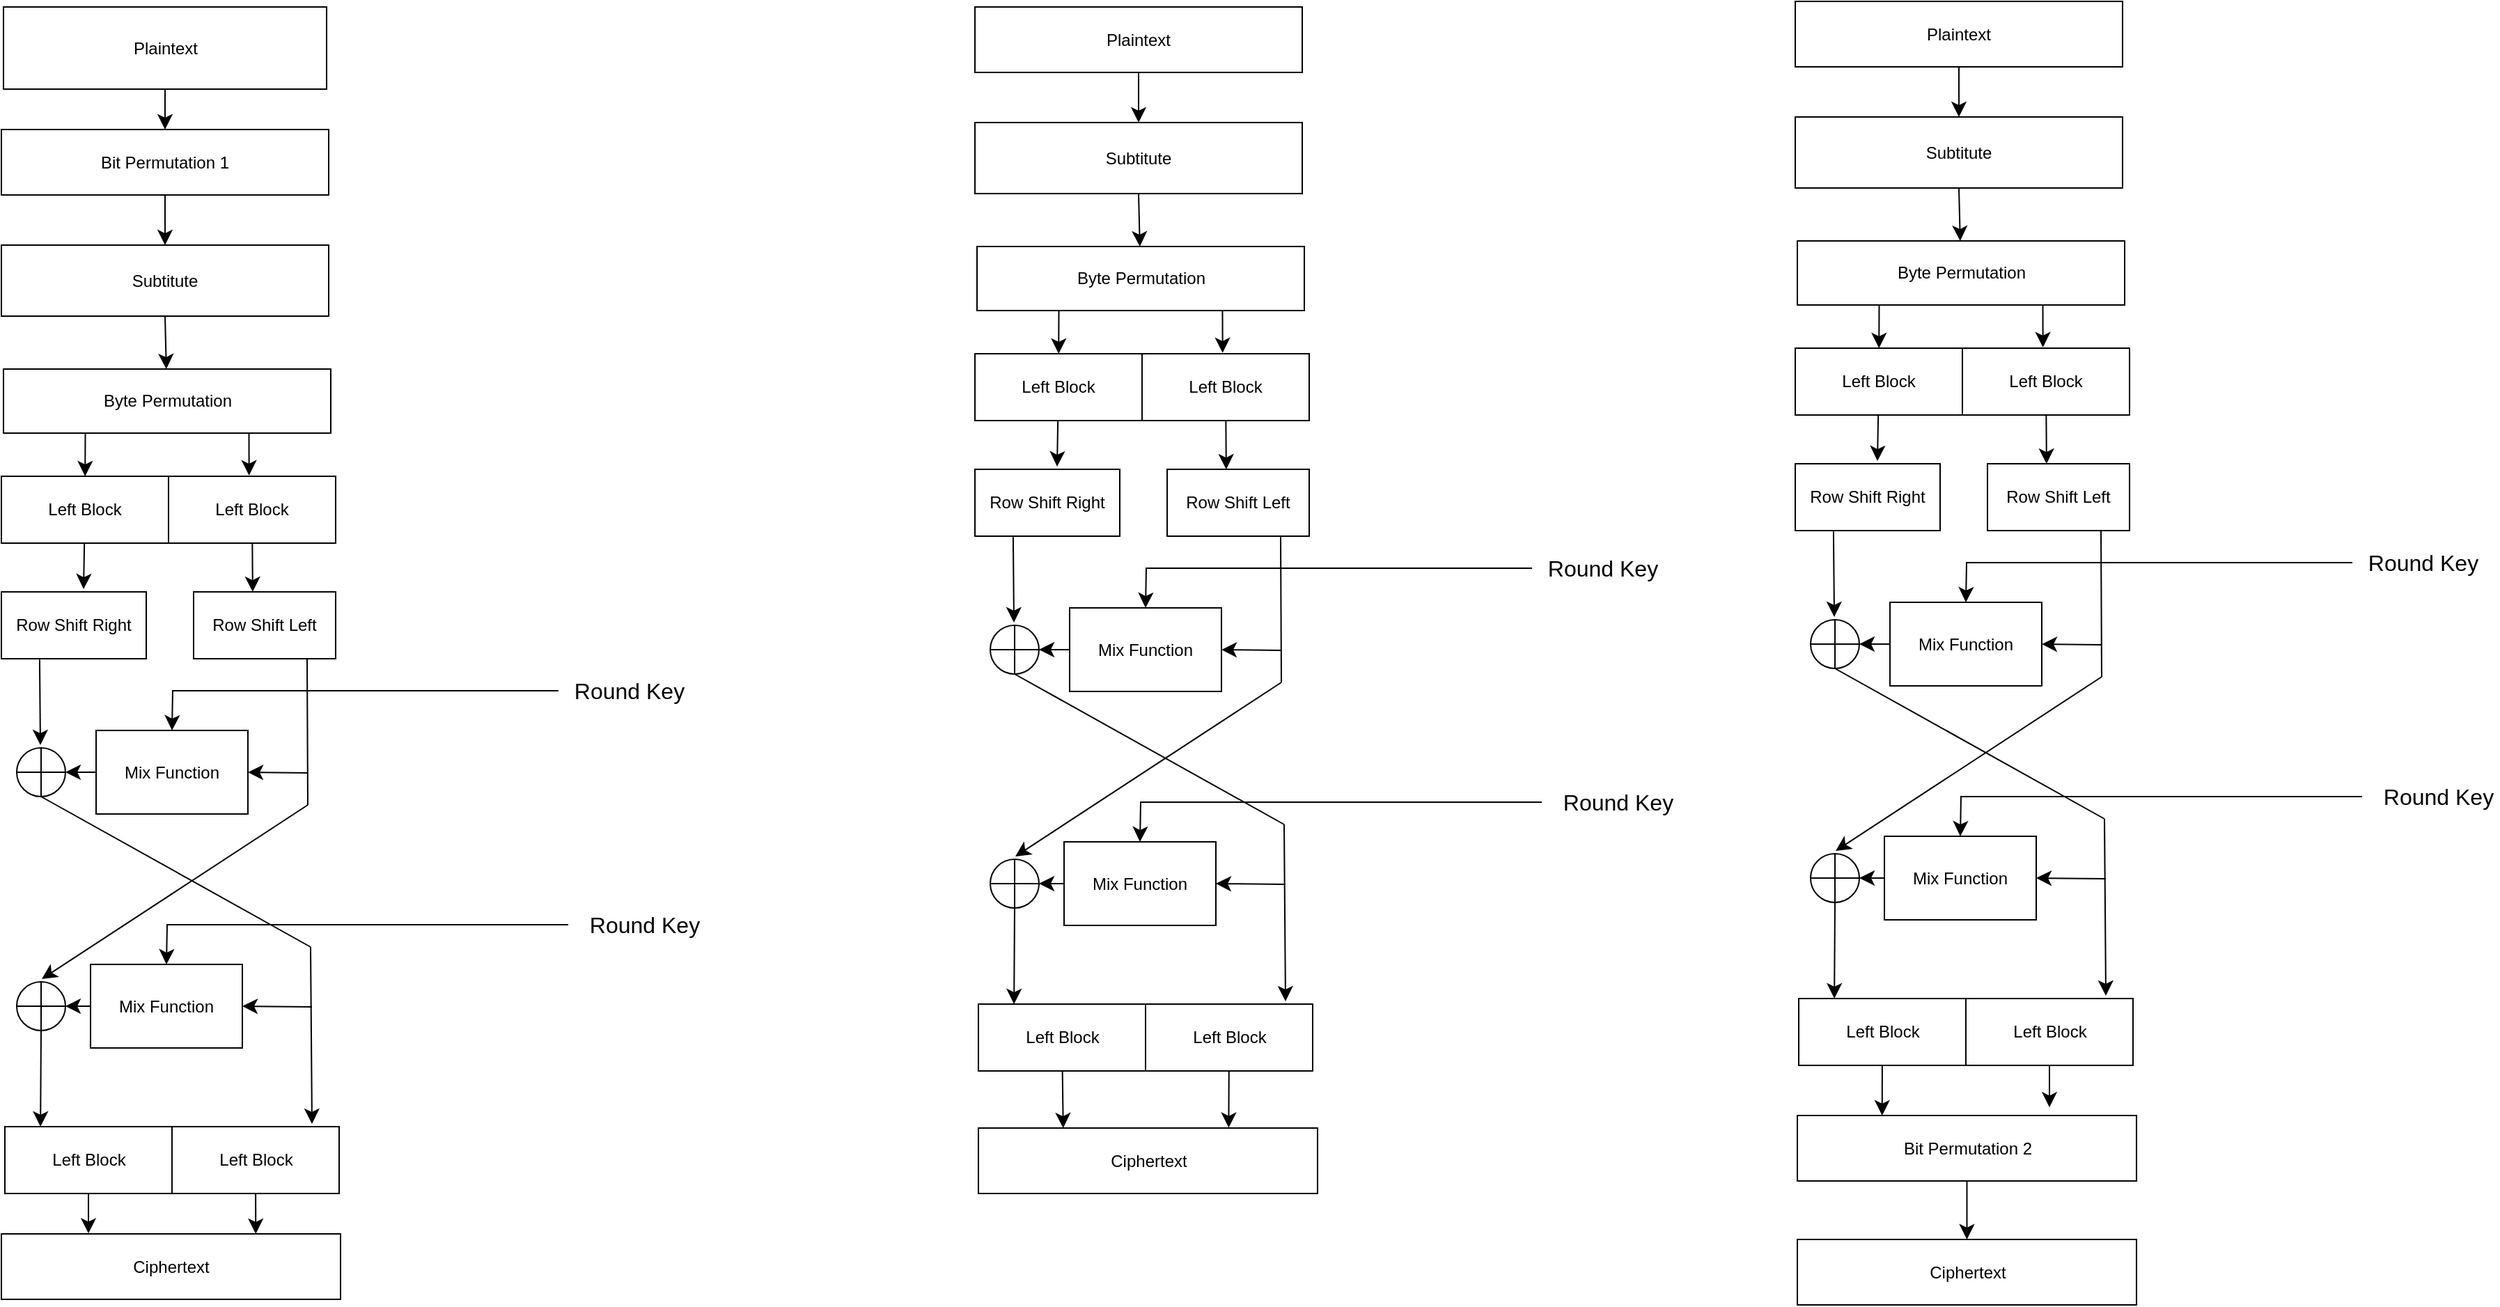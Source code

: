 <mxfile version="23.1.7" type="device" pages="2">
  <diagram name="Encryption" id="CNbwoHLO_3VTtJTJXMP6">
    <mxGraphModel dx="3984" dy="2244" grid="0" gridSize="10" guides="1" tooltips="1" connect="1" arrows="1" fold="1" page="0" pageScale="1" pageWidth="850" pageHeight="1100" math="0" shadow="0">
      <root>
        <mxCell id="0" />
        <mxCell id="1" parent="0" />
        <mxCell id="sFmiLjkQRgRDWvicBEGq-1" value="Plaintext" style="rounded=0;whiteSpace=wrap;html=1;" vertex="1" parent="1">
          <mxGeometry x="-461.5" y="-167" width="232" height="59" as="geometry" />
        </mxCell>
        <mxCell id="sFmiLjkQRgRDWvicBEGq-3" value="Bit Permutation 1" style="rounded=0;whiteSpace=wrap;html=1;" vertex="1" parent="1">
          <mxGeometry x="-463" y="-79" width="235" height="47" as="geometry" />
        </mxCell>
        <mxCell id="sFmiLjkQRgRDWvicBEGq-5" value="Subtitute" style="rounded=0;whiteSpace=wrap;html=1;" vertex="1" parent="1">
          <mxGeometry x="-463" y="4" width="235" height="51" as="geometry" />
        </mxCell>
        <mxCell id="sFmiLjkQRgRDWvicBEGq-43" style="edgeStyle=none;curved=1;rounded=0;orthogonalLoop=1;jettySize=auto;html=1;fontSize=12;startSize=8;endSize=8;" edge="1" parent="1" source="sFmiLjkQRgRDWvicBEGq-6">
          <mxGeometry relative="1" as="geometry">
            <mxPoint x="-404" y="251" as="targetPoint" />
          </mxGeometry>
        </mxCell>
        <mxCell id="sFmiLjkQRgRDWvicBEGq-6" value="Left Block" style="rounded=0;whiteSpace=wrap;html=1;" vertex="1" parent="1">
          <mxGeometry x="-463" y="170" width="120" height="48" as="geometry" />
        </mxCell>
        <mxCell id="sFmiLjkQRgRDWvicBEGq-7" value="Byte Permutation" style="rounded=0;whiteSpace=wrap;html=1;" vertex="1" parent="1">
          <mxGeometry x="-461.5" y="93" width="235" height="46" as="geometry" />
        </mxCell>
        <mxCell id="sFmiLjkQRgRDWvicBEGq-8" value="Left Block" style="rounded=0;whiteSpace=wrap;html=1;" vertex="1" parent="1">
          <mxGeometry x="-343" y="170" width="120" height="48" as="geometry" />
        </mxCell>
        <mxCell id="sFmiLjkQRgRDWvicBEGq-45" style="edgeStyle=none;curved=1;rounded=0;orthogonalLoop=1;jettySize=auto;html=1;fontSize=12;startSize=8;endSize=8;exitX=0.264;exitY=1.013;exitDx=0;exitDy=0;exitPerimeter=0;" edge="1" parent="1" source="sFmiLjkQRgRDWvicBEGq-10">
          <mxGeometry relative="1" as="geometry">
            <mxPoint x="-435" y="363" as="targetPoint" />
          </mxGeometry>
        </mxCell>
        <mxCell id="sFmiLjkQRgRDWvicBEGq-10" value="Row Shift Right" style="rounded=0;whiteSpace=wrap;html=1;" vertex="1" parent="1">
          <mxGeometry x="-463" y="253" width="104" height="48" as="geometry" />
        </mxCell>
        <mxCell id="sFmiLjkQRgRDWvicBEGq-11" value="Row Shift Left" style="rounded=0;whiteSpace=wrap;html=1;" vertex="1" parent="1">
          <mxGeometry x="-325" y="253" width="102" height="48" as="geometry" />
        </mxCell>
        <mxCell id="sFmiLjkQRgRDWvicBEGq-20" value="" style="group" vertex="1" connectable="0" parent="1">
          <mxGeometry x="-452" y="365" width="35" height="35" as="geometry" />
        </mxCell>
        <mxCell id="sFmiLjkQRgRDWvicBEGq-13" value="" style="ellipse;whiteSpace=wrap;html=1;" vertex="1" parent="sFmiLjkQRgRDWvicBEGq-20">
          <mxGeometry width="35" height="35" as="geometry" />
        </mxCell>
        <mxCell id="sFmiLjkQRgRDWvicBEGq-15" value="" style="edgeStyle=none;orthogonalLoop=1;jettySize=auto;html=1;rounded=0;fontSize=12;startSize=8;endSize=8;exitX=0;exitY=0.5;exitDx=0;exitDy=0;entryX=1;entryY=0.5;entryDx=0;entryDy=0;strokeColor=default;endArrow=none;endFill=0;" edge="1" parent="sFmiLjkQRgRDWvicBEGq-20" source="sFmiLjkQRgRDWvicBEGq-13" target="sFmiLjkQRgRDWvicBEGq-13">
          <mxGeometry width="140" relative="1" as="geometry">
            <mxPoint x="-32.812" y="70.438" as="sourcePoint" />
            <mxPoint x="28.438" y="70.438" as="targetPoint" />
            <Array as="points" />
          </mxGeometry>
        </mxCell>
        <mxCell id="sFmiLjkQRgRDWvicBEGq-19" value="" style="edgeStyle=none;orthogonalLoop=1;jettySize=auto;html=1;rounded=0;fontSize=12;startSize=8;endSize=8;exitX=0.5;exitY=0;exitDx=0;exitDy=0;entryX=0.5;entryY=1;entryDx=0;entryDy=0;endArrow=none;endFill=0;" edge="1" parent="sFmiLjkQRgRDWvicBEGq-20" source="sFmiLjkQRgRDWvicBEGq-13" target="sFmiLjkQRgRDWvicBEGq-13">
          <mxGeometry width="140" relative="1" as="geometry">
            <mxPoint x="-32.812" y="-34.562" as="sourcePoint" />
            <mxPoint x="28.438" y="-34.562" as="targetPoint" />
            <Array as="points" />
          </mxGeometry>
        </mxCell>
        <mxCell id="sFmiLjkQRgRDWvicBEGq-51" style="edgeStyle=none;curved=1;rounded=0;orthogonalLoop=1;jettySize=auto;html=1;entryX=1;entryY=0.5;entryDx=0;entryDy=0;fontSize=12;startSize=8;endSize=8;" edge="1" parent="1" source="sFmiLjkQRgRDWvicBEGq-21" target="sFmiLjkQRgRDWvicBEGq-13">
          <mxGeometry relative="1" as="geometry" />
        </mxCell>
        <mxCell id="sFmiLjkQRgRDWvicBEGq-21" value="Mix Function" style="rounded=0;whiteSpace=wrap;html=1;" vertex="1" parent="1">
          <mxGeometry x="-395" y="352.5" width="109" height="60" as="geometry" />
        </mxCell>
        <mxCell id="sFmiLjkQRgRDWvicBEGq-22" value="" style="group" vertex="1" connectable="0" parent="1">
          <mxGeometry x="-452" y="533" width="35" height="35" as="geometry" />
        </mxCell>
        <mxCell id="sFmiLjkQRgRDWvicBEGq-23" value="" style="ellipse;whiteSpace=wrap;html=1;" vertex="1" parent="sFmiLjkQRgRDWvicBEGq-22">
          <mxGeometry width="35" height="35" as="geometry" />
        </mxCell>
        <mxCell id="sFmiLjkQRgRDWvicBEGq-24" value="" style="edgeStyle=none;orthogonalLoop=1;jettySize=auto;html=1;rounded=0;fontSize=12;startSize=8;endSize=8;exitX=0;exitY=0.5;exitDx=0;exitDy=0;entryX=1;entryY=0.5;entryDx=0;entryDy=0;strokeColor=default;endArrow=none;endFill=0;" edge="1" parent="sFmiLjkQRgRDWvicBEGq-22" source="sFmiLjkQRgRDWvicBEGq-23" target="sFmiLjkQRgRDWvicBEGq-23">
          <mxGeometry width="140" relative="1" as="geometry">
            <mxPoint x="-32.812" y="70.438" as="sourcePoint" />
            <mxPoint x="28.438" y="70.438" as="targetPoint" />
            <Array as="points" />
          </mxGeometry>
        </mxCell>
        <mxCell id="sFmiLjkQRgRDWvicBEGq-25" value="" style="edgeStyle=none;orthogonalLoop=1;jettySize=auto;html=1;rounded=0;fontSize=12;startSize=8;endSize=8;exitX=0.5;exitY=0;exitDx=0;exitDy=0;entryX=0.5;entryY=1;entryDx=0;entryDy=0;endArrow=none;endFill=0;" edge="1" parent="sFmiLjkQRgRDWvicBEGq-22" source="sFmiLjkQRgRDWvicBEGq-23" target="sFmiLjkQRgRDWvicBEGq-23">
          <mxGeometry width="140" relative="1" as="geometry">
            <mxPoint x="-32.812" y="-34.562" as="sourcePoint" />
            <mxPoint x="28.438" y="-34.562" as="targetPoint" />
            <Array as="points" />
          </mxGeometry>
        </mxCell>
        <mxCell id="sFmiLjkQRgRDWvicBEGq-56" style="edgeStyle=none;curved=1;rounded=0;orthogonalLoop=1;jettySize=auto;html=1;entryX=1;entryY=0.5;entryDx=0;entryDy=0;fontSize=12;startSize=8;endSize=8;" edge="1" parent="1" source="sFmiLjkQRgRDWvicBEGq-29" target="sFmiLjkQRgRDWvicBEGq-23">
          <mxGeometry relative="1" as="geometry" />
        </mxCell>
        <mxCell id="sFmiLjkQRgRDWvicBEGq-29" value="Mix Function" style="rounded=0;whiteSpace=wrap;html=1;" vertex="1" parent="1">
          <mxGeometry x="-399" y="520.5" width="109" height="60" as="geometry" />
        </mxCell>
        <mxCell id="sFmiLjkQRgRDWvicBEGq-30" value="" style="edgeStyle=none;orthogonalLoop=1;jettySize=auto;html=1;rounded=0;fontSize=12;startSize=8;endSize=8;entryX=0.5;entryY=0;entryDx=0;entryDy=0;" edge="1" parent="1" target="sFmiLjkQRgRDWvicBEGq-29">
          <mxGeometry width="140" relative="1" as="geometry">
            <mxPoint x="-56" y="492" as="sourcePoint" />
            <mxPoint x="-164" y="500" as="targetPoint" />
            <Array as="points">
              <mxPoint x="-344" y="492" />
            </Array>
          </mxGeometry>
        </mxCell>
        <mxCell id="sFmiLjkQRgRDWvicBEGq-31" value="" style="edgeStyle=none;orthogonalLoop=1;jettySize=auto;html=1;rounded=0;fontSize=12;startSize=8;endSize=8;entryX=0.5;entryY=0;entryDx=0;entryDy=0;" edge="1" parent="1" target="sFmiLjkQRgRDWvicBEGq-21">
          <mxGeometry width="140" relative="1" as="geometry">
            <mxPoint x="-63" y="324" as="sourcePoint" />
            <mxPoint x="-340" y="353" as="targetPoint" />
            <Array as="points">
              <mxPoint x="-340" y="324" />
            </Array>
          </mxGeometry>
        </mxCell>
        <mxCell id="sFmiLjkQRgRDWvicBEGq-32" value="Round Key" style="text;strokeColor=none;fillColor=none;html=1;align=center;verticalAlign=middle;whiteSpace=wrap;rounded=0;fontSize=16;" vertex="1" parent="1">
          <mxGeometry x="-55" y="309" width="86" height="30" as="geometry" />
        </mxCell>
        <mxCell id="sFmiLjkQRgRDWvicBEGq-33" value="Round Key" style="text;strokeColor=none;fillColor=none;html=1;align=center;verticalAlign=middle;whiteSpace=wrap;rounded=0;fontSize=16;" vertex="1" parent="1">
          <mxGeometry x="-44" y="477" width="86" height="30" as="geometry" />
        </mxCell>
        <mxCell id="sFmiLjkQRgRDWvicBEGq-144" style="edgeStyle=none;curved=1;rounded=0;orthogonalLoop=1;jettySize=auto;html=1;fontSize=12;startSize=8;endSize=8;" edge="1" parent="1" source="sFmiLjkQRgRDWvicBEGq-35">
          <mxGeometry relative="1" as="geometry">
            <mxPoint x="-400.5" y="713.681" as="targetPoint" />
          </mxGeometry>
        </mxCell>
        <mxCell id="sFmiLjkQRgRDWvicBEGq-35" value="Left Block" style="rounded=0;whiteSpace=wrap;html=1;" vertex="1" parent="1">
          <mxGeometry x="-460.5" y="637" width="120" height="48" as="geometry" />
        </mxCell>
        <mxCell id="sFmiLjkQRgRDWvicBEGq-145" style="edgeStyle=none;curved=1;rounded=0;orthogonalLoop=1;jettySize=auto;html=1;entryX=0.75;entryY=0;entryDx=0;entryDy=0;fontSize=12;startSize=8;endSize=8;" edge="1" parent="1" source="sFmiLjkQRgRDWvicBEGq-36" target="sFmiLjkQRgRDWvicBEGq-143">
          <mxGeometry relative="1" as="geometry" />
        </mxCell>
        <mxCell id="sFmiLjkQRgRDWvicBEGq-36" value="Left Block" style="rounded=0;whiteSpace=wrap;html=1;" vertex="1" parent="1">
          <mxGeometry x="-340.5" y="637" width="120" height="48" as="geometry" />
        </mxCell>
        <mxCell id="sFmiLjkQRgRDWvicBEGq-37" value="" style="edgeStyle=none;orthogonalLoop=1;jettySize=auto;html=1;rounded=0;fontSize=12;startSize=8;endSize=8;exitX=0.5;exitY=1;exitDx=0;exitDy=0;entryX=0.5;entryY=0;entryDx=0;entryDy=0;" edge="1" parent="1" source="sFmiLjkQRgRDWvicBEGq-1" target="sFmiLjkQRgRDWvicBEGq-3">
          <mxGeometry width="140" relative="1" as="geometry">
            <mxPoint x="-324" y="215" as="sourcePoint" />
            <mxPoint x="-184" y="215" as="targetPoint" />
            <Array as="points" />
          </mxGeometry>
        </mxCell>
        <mxCell id="sFmiLjkQRgRDWvicBEGq-38" value="" style="edgeStyle=none;orthogonalLoop=1;jettySize=auto;html=1;rounded=0;fontSize=12;startSize=8;endSize=8;exitX=0.5;exitY=1;exitDx=0;exitDy=0;" edge="1" parent="1" source="sFmiLjkQRgRDWvicBEGq-3" target="sFmiLjkQRgRDWvicBEGq-5">
          <mxGeometry width="140" relative="1" as="geometry">
            <mxPoint x="-342" y="4" as="sourcePoint" />
            <mxPoint x="-202" y="4" as="targetPoint" />
            <Array as="points" />
          </mxGeometry>
        </mxCell>
        <mxCell id="sFmiLjkQRgRDWvicBEGq-40" value="" style="edgeStyle=none;orthogonalLoop=1;jettySize=auto;html=1;rounded=0;fontSize=12;startSize=8;endSize=8;exitX=0.5;exitY=1;exitDx=0;exitDy=0;" edge="1" parent="1" source="sFmiLjkQRgRDWvicBEGq-5" target="sFmiLjkQRgRDWvicBEGq-7">
          <mxGeometry width="140" relative="1" as="geometry">
            <mxPoint x="-342" y="4" as="sourcePoint" />
            <mxPoint x="-202" y="4" as="targetPoint" />
            <Array as="points" />
          </mxGeometry>
        </mxCell>
        <mxCell id="sFmiLjkQRgRDWvicBEGq-41" value="" style="edgeStyle=none;orthogonalLoop=1;jettySize=auto;html=1;rounded=0;fontSize=12;startSize=8;endSize=8;exitX=0.25;exitY=1;exitDx=0;exitDy=0;" edge="1" parent="1" source="sFmiLjkQRgRDWvicBEGq-7" target="sFmiLjkQRgRDWvicBEGq-6">
          <mxGeometry width="140" relative="1" as="geometry">
            <mxPoint x="-342" y="141" as="sourcePoint" />
            <mxPoint x="-202" y="141" as="targetPoint" />
            <Array as="points" />
          </mxGeometry>
        </mxCell>
        <mxCell id="sFmiLjkQRgRDWvicBEGq-42" value="" style="edgeStyle=none;orthogonalLoop=1;jettySize=auto;html=1;rounded=0;fontSize=12;startSize=8;endSize=8;exitX=0.75;exitY=1;exitDx=0;exitDy=0;entryX=0.482;entryY=-0.012;entryDx=0;entryDy=0;entryPerimeter=0;" edge="1" parent="1" source="sFmiLjkQRgRDWvicBEGq-7" target="sFmiLjkQRgRDWvicBEGq-8">
          <mxGeometry width="140" relative="1" as="geometry">
            <mxPoint x="-342" y="209" as="sourcePoint" />
            <mxPoint x="-202" y="209" as="targetPoint" />
            <Array as="points" />
          </mxGeometry>
        </mxCell>
        <mxCell id="sFmiLjkQRgRDWvicBEGq-44" style="edgeStyle=none;curved=1;rounded=0;orthogonalLoop=1;jettySize=auto;html=1;entryX=0.416;entryY=0.001;entryDx=0;entryDy=0;entryPerimeter=0;fontSize=12;startSize=8;endSize=8;" edge="1" parent="1" source="sFmiLjkQRgRDWvicBEGq-8" target="sFmiLjkQRgRDWvicBEGq-11">
          <mxGeometry relative="1" as="geometry" />
        </mxCell>
        <mxCell id="sFmiLjkQRgRDWvicBEGq-48" value="" style="edgeStyle=none;orthogonalLoop=1;jettySize=auto;html=1;rounded=0;fontSize=12;startSize=8;endSize=8;endArrow=none;endFill=0;exitX=0.75;exitY=1;exitDx=0;exitDy=0;" edge="1" parent="1">
          <mxGeometry width="140" relative="1" as="geometry">
            <mxPoint x="-243.5" y="301" as="sourcePoint" />
            <mxPoint x="-243" y="406" as="targetPoint" />
            <Array as="points" />
          </mxGeometry>
        </mxCell>
        <mxCell id="sFmiLjkQRgRDWvicBEGq-49" value="" style="edgeStyle=none;orthogonalLoop=1;jettySize=auto;html=1;rounded=0;fontSize=12;startSize=8;endSize=8;" edge="1" parent="1">
          <mxGeometry width="140" relative="1" as="geometry">
            <mxPoint x="-243" y="406" as="sourcePoint" />
            <mxPoint x="-434" y="531" as="targetPoint" />
            <Array as="points" />
          </mxGeometry>
        </mxCell>
        <mxCell id="sFmiLjkQRgRDWvicBEGq-50" value="" style="edgeStyle=none;orthogonalLoop=1;jettySize=auto;html=1;rounded=0;fontSize=12;startSize=8;endSize=8;entryX=1;entryY=0.5;entryDx=0;entryDy=0;" edge="1" parent="1" target="sFmiLjkQRgRDWvicBEGq-21">
          <mxGeometry width="140" relative="1" as="geometry">
            <mxPoint x="-243" y="383" as="sourcePoint" />
            <mxPoint x="-150" y="417" as="targetPoint" />
            <Array as="points" />
          </mxGeometry>
        </mxCell>
        <mxCell id="sFmiLjkQRgRDWvicBEGq-52" value="" style="edgeStyle=none;orthogonalLoop=1;jettySize=auto;html=1;rounded=0;fontSize=12;startSize=8;endSize=8;exitX=0.5;exitY=1;exitDx=0;exitDy=0;endArrow=none;endFill=0;" edge="1" parent="1" source="sFmiLjkQRgRDWvicBEGq-13">
          <mxGeometry width="140" relative="1" as="geometry">
            <mxPoint x="-431" y="471" as="sourcePoint" />
            <mxPoint x="-241" y="508" as="targetPoint" />
            <Array as="points" />
          </mxGeometry>
        </mxCell>
        <mxCell id="sFmiLjkQRgRDWvicBEGq-53" value="" style="edgeStyle=none;orthogonalLoop=1;jettySize=auto;html=1;rounded=0;fontSize=12;startSize=8;endSize=8;" edge="1" parent="1">
          <mxGeometry width="140" relative="1" as="geometry">
            <mxPoint x="-241" y="508" as="sourcePoint" />
            <mxPoint x="-240" y="635" as="targetPoint" />
            <Array as="points" />
          </mxGeometry>
        </mxCell>
        <mxCell id="sFmiLjkQRgRDWvicBEGq-54" value="" style="edgeStyle=none;orthogonalLoop=1;jettySize=auto;html=1;rounded=0;fontSize=12;startSize=8;endSize=8;entryX=1;entryY=0.5;entryDx=0;entryDy=0;" edge="1" parent="1" target="sFmiLjkQRgRDWvicBEGq-29">
          <mxGeometry width="140" relative="1" as="geometry">
            <mxPoint x="-240" y="551" as="sourcePoint" />
            <mxPoint x="-430" y="531" as="targetPoint" />
            <Array as="points" />
          </mxGeometry>
        </mxCell>
        <mxCell id="sFmiLjkQRgRDWvicBEGq-57" style="edgeStyle=none;curved=1;rounded=0;orthogonalLoop=1;jettySize=auto;html=1;entryX=0.213;entryY=0;entryDx=0;entryDy=0;entryPerimeter=0;fontSize=12;startSize=8;endSize=8;" edge="1" parent="1" source="sFmiLjkQRgRDWvicBEGq-23" target="sFmiLjkQRgRDWvicBEGq-35">
          <mxGeometry relative="1" as="geometry" />
        </mxCell>
        <mxCell id="sFmiLjkQRgRDWvicBEGq-59" value="Plaintext" style="rounded=0;whiteSpace=wrap;html=1;" vertex="1" parent="1">
          <mxGeometry x="236" y="-167" width="235" height="47" as="geometry" />
        </mxCell>
        <mxCell id="sFmiLjkQRgRDWvicBEGq-60" value="Subtitute" style="rounded=0;whiteSpace=wrap;html=1;" vertex="1" parent="1">
          <mxGeometry x="236" y="-84" width="235" height="51" as="geometry" />
        </mxCell>
        <mxCell id="sFmiLjkQRgRDWvicBEGq-61" style="edgeStyle=none;curved=1;rounded=0;orthogonalLoop=1;jettySize=auto;html=1;fontSize=12;startSize=8;endSize=8;" edge="1" parent="1" source="sFmiLjkQRgRDWvicBEGq-62">
          <mxGeometry relative="1" as="geometry">
            <mxPoint x="295" y="163" as="targetPoint" />
          </mxGeometry>
        </mxCell>
        <mxCell id="sFmiLjkQRgRDWvicBEGq-62" value="Left Block" style="rounded=0;whiteSpace=wrap;html=1;" vertex="1" parent="1">
          <mxGeometry x="236" y="82" width="120" height="48" as="geometry" />
        </mxCell>
        <mxCell id="sFmiLjkQRgRDWvicBEGq-63" value="Byte Permutation" style="rounded=0;whiteSpace=wrap;html=1;" vertex="1" parent="1">
          <mxGeometry x="237.5" y="5" width="235" height="46" as="geometry" />
        </mxCell>
        <mxCell id="sFmiLjkQRgRDWvicBEGq-64" value="Left Block" style="rounded=0;whiteSpace=wrap;html=1;" vertex="1" parent="1">
          <mxGeometry x="356" y="82" width="120" height="48" as="geometry" />
        </mxCell>
        <mxCell id="sFmiLjkQRgRDWvicBEGq-65" style="edgeStyle=none;curved=1;rounded=0;orthogonalLoop=1;jettySize=auto;html=1;fontSize=12;startSize=8;endSize=8;exitX=0.264;exitY=1.013;exitDx=0;exitDy=0;exitPerimeter=0;" edge="1" parent="1" source="sFmiLjkQRgRDWvicBEGq-66">
          <mxGeometry relative="1" as="geometry">
            <mxPoint x="264" y="275" as="targetPoint" />
          </mxGeometry>
        </mxCell>
        <mxCell id="sFmiLjkQRgRDWvicBEGq-66" value="Row Shift Right" style="rounded=0;whiteSpace=wrap;html=1;" vertex="1" parent="1">
          <mxGeometry x="236" y="165" width="104" height="48" as="geometry" />
        </mxCell>
        <mxCell id="sFmiLjkQRgRDWvicBEGq-67" value="Row Shift Left" style="rounded=0;whiteSpace=wrap;html=1;" vertex="1" parent="1">
          <mxGeometry x="374" y="165" width="102" height="48" as="geometry" />
        </mxCell>
        <mxCell id="sFmiLjkQRgRDWvicBEGq-68" value="" style="group" vertex="1" connectable="0" parent="1">
          <mxGeometry x="247" y="277" width="35" height="35" as="geometry" />
        </mxCell>
        <mxCell id="sFmiLjkQRgRDWvicBEGq-69" value="" style="ellipse;whiteSpace=wrap;html=1;" vertex="1" parent="sFmiLjkQRgRDWvicBEGq-68">
          <mxGeometry width="35" height="35" as="geometry" />
        </mxCell>
        <mxCell id="sFmiLjkQRgRDWvicBEGq-70" value="" style="edgeStyle=none;orthogonalLoop=1;jettySize=auto;html=1;rounded=0;fontSize=12;startSize=8;endSize=8;exitX=0;exitY=0.5;exitDx=0;exitDy=0;entryX=1;entryY=0.5;entryDx=0;entryDy=0;strokeColor=default;endArrow=none;endFill=0;" edge="1" parent="sFmiLjkQRgRDWvicBEGq-68" source="sFmiLjkQRgRDWvicBEGq-69" target="sFmiLjkQRgRDWvicBEGq-69">
          <mxGeometry width="140" relative="1" as="geometry">
            <mxPoint x="-32.812" y="70.438" as="sourcePoint" />
            <mxPoint x="28.438" y="70.438" as="targetPoint" />
            <Array as="points" />
          </mxGeometry>
        </mxCell>
        <mxCell id="sFmiLjkQRgRDWvicBEGq-71" value="" style="edgeStyle=none;orthogonalLoop=1;jettySize=auto;html=1;rounded=0;fontSize=12;startSize=8;endSize=8;exitX=0.5;exitY=0;exitDx=0;exitDy=0;entryX=0.5;entryY=1;entryDx=0;entryDy=0;endArrow=none;endFill=0;" edge="1" parent="sFmiLjkQRgRDWvicBEGq-68" source="sFmiLjkQRgRDWvicBEGq-69" target="sFmiLjkQRgRDWvicBEGq-69">
          <mxGeometry width="140" relative="1" as="geometry">
            <mxPoint x="-32.812" y="-34.562" as="sourcePoint" />
            <mxPoint x="28.438" y="-34.562" as="targetPoint" />
            <Array as="points" />
          </mxGeometry>
        </mxCell>
        <mxCell id="sFmiLjkQRgRDWvicBEGq-72" style="edgeStyle=none;curved=1;rounded=0;orthogonalLoop=1;jettySize=auto;html=1;entryX=1;entryY=0.5;entryDx=0;entryDy=0;fontSize=12;startSize=8;endSize=8;" edge="1" parent="1" source="sFmiLjkQRgRDWvicBEGq-73" target="sFmiLjkQRgRDWvicBEGq-69">
          <mxGeometry relative="1" as="geometry" />
        </mxCell>
        <mxCell id="sFmiLjkQRgRDWvicBEGq-73" value="Mix Function" style="rounded=0;whiteSpace=wrap;html=1;" vertex="1" parent="1">
          <mxGeometry x="304" y="264.5" width="109" height="60" as="geometry" />
        </mxCell>
        <mxCell id="sFmiLjkQRgRDWvicBEGq-74" value="" style="group" vertex="1" connectable="0" parent="1">
          <mxGeometry x="247" y="445" width="35" height="35" as="geometry" />
        </mxCell>
        <mxCell id="sFmiLjkQRgRDWvicBEGq-75" value="" style="ellipse;whiteSpace=wrap;html=1;" vertex="1" parent="sFmiLjkQRgRDWvicBEGq-74">
          <mxGeometry width="35" height="35" as="geometry" />
        </mxCell>
        <mxCell id="sFmiLjkQRgRDWvicBEGq-76" value="" style="edgeStyle=none;orthogonalLoop=1;jettySize=auto;html=1;rounded=0;fontSize=12;startSize=8;endSize=8;exitX=0;exitY=0.5;exitDx=0;exitDy=0;entryX=1;entryY=0.5;entryDx=0;entryDy=0;strokeColor=default;endArrow=none;endFill=0;" edge="1" parent="sFmiLjkQRgRDWvicBEGq-74" source="sFmiLjkQRgRDWvicBEGq-75" target="sFmiLjkQRgRDWvicBEGq-75">
          <mxGeometry width="140" relative="1" as="geometry">
            <mxPoint x="-32.812" y="70.438" as="sourcePoint" />
            <mxPoint x="28.438" y="70.438" as="targetPoint" />
            <Array as="points" />
          </mxGeometry>
        </mxCell>
        <mxCell id="sFmiLjkQRgRDWvicBEGq-77" value="" style="edgeStyle=none;orthogonalLoop=1;jettySize=auto;html=1;rounded=0;fontSize=12;startSize=8;endSize=8;exitX=0.5;exitY=0;exitDx=0;exitDy=0;entryX=0.5;entryY=1;entryDx=0;entryDy=0;endArrow=none;endFill=0;" edge="1" parent="sFmiLjkQRgRDWvicBEGq-74" source="sFmiLjkQRgRDWvicBEGq-75" target="sFmiLjkQRgRDWvicBEGq-75">
          <mxGeometry width="140" relative="1" as="geometry">
            <mxPoint x="-32.812" y="-34.562" as="sourcePoint" />
            <mxPoint x="28.438" y="-34.562" as="targetPoint" />
            <Array as="points" />
          </mxGeometry>
        </mxCell>
        <mxCell id="sFmiLjkQRgRDWvicBEGq-78" style="edgeStyle=none;curved=1;rounded=0;orthogonalLoop=1;jettySize=auto;html=1;entryX=1;entryY=0.5;entryDx=0;entryDy=0;fontSize=12;startSize=8;endSize=8;" edge="1" parent="1" source="sFmiLjkQRgRDWvicBEGq-79" target="sFmiLjkQRgRDWvicBEGq-75">
          <mxGeometry relative="1" as="geometry" />
        </mxCell>
        <mxCell id="sFmiLjkQRgRDWvicBEGq-79" value="Mix Function" style="rounded=0;whiteSpace=wrap;html=1;" vertex="1" parent="1">
          <mxGeometry x="300" y="432.5" width="109" height="60" as="geometry" />
        </mxCell>
        <mxCell id="sFmiLjkQRgRDWvicBEGq-80" value="" style="edgeStyle=none;orthogonalLoop=1;jettySize=auto;html=1;rounded=0;fontSize=12;startSize=8;endSize=8;entryX=0.5;entryY=0;entryDx=0;entryDy=0;" edge="1" parent="1" target="sFmiLjkQRgRDWvicBEGq-79">
          <mxGeometry width="140" relative="1" as="geometry">
            <mxPoint x="643" y="404" as="sourcePoint" />
            <mxPoint x="535" y="412" as="targetPoint" />
            <Array as="points">
              <mxPoint x="355" y="404" />
            </Array>
          </mxGeometry>
        </mxCell>
        <mxCell id="sFmiLjkQRgRDWvicBEGq-81" value="" style="edgeStyle=none;orthogonalLoop=1;jettySize=auto;html=1;rounded=0;fontSize=12;startSize=8;endSize=8;entryX=0.5;entryY=0;entryDx=0;entryDy=0;" edge="1" parent="1" target="sFmiLjkQRgRDWvicBEGq-73">
          <mxGeometry width="140" relative="1" as="geometry">
            <mxPoint x="636" y="236" as="sourcePoint" />
            <mxPoint x="359" y="265" as="targetPoint" />
            <Array as="points">
              <mxPoint x="359" y="236" />
            </Array>
          </mxGeometry>
        </mxCell>
        <mxCell id="sFmiLjkQRgRDWvicBEGq-82" value="Round Key" style="text;strokeColor=none;fillColor=none;html=1;align=center;verticalAlign=middle;whiteSpace=wrap;rounded=0;fontSize=16;" vertex="1" parent="1">
          <mxGeometry x="644" y="221" width="86" height="30" as="geometry" />
        </mxCell>
        <mxCell id="sFmiLjkQRgRDWvicBEGq-83" value="Round Key" style="text;strokeColor=none;fillColor=none;html=1;align=center;verticalAlign=middle;whiteSpace=wrap;rounded=0;fontSize=16;" vertex="1" parent="1">
          <mxGeometry x="655" y="389" width="86" height="30" as="geometry" />
        </mxCell>
        <mxCell id="sFmiLjkQRgRDWvicBEGq-141" style="edgeStyle=none;curved=1;rounded=0;orthogonalLoop=1;jettySize=auto;html=1;entryX=0.25;entryY=0;entryDx=0;entryDy=0;fontSize=12;startSize=8;endSize=8;" edge="1" parent="1" source="sFmiLjkQRgRDWvicBEGq-84" target="sFmiLjkQRgRDWvicBEGq-140">
          <mxGeometry relative="1" as="geometry" />
        </mxCell>
        <mxCell id="sFmiLjkQRgRDWvicBEGq-84" value="Left Block" style="rounded=0;whiteSpace=wrap;html=1;" vertex="1" parent="1">
          <mxGeometry x="238.5" y="549" width="120" height="48" as="geometry" />
        </mxCell>
        <mxCell id="sFmiLjkQRgRDWvicBEGq-142" style="edgeStyle=none;curved=1;rounded=0;orthogonalLoop=1;jettySize=auto;html=1;entryX=0.738;entryY=-0.005;entryDx=0;entryDy=0;fontSize=12;startSize=8;endSize=8;entryPerimeter=0;" edge="1" parent="1" source="sFmiLjkQRgRDWvicBEGq-85" target="sFmiLjkQRgRDWvicBEGq-140">
          <mxGeometry relative="1" as="geometry" />
        </mxCell>
        <mxCell id="sFmiLjkQRgRDWvicBEGq-85" value="Left Block" style="rounded=0;whiteSpace=wrap;html=1;" vertex="1" parent="1">
          <mxGeometry x="358.5" y="549" width="120" height="48" as="geometry" />
        </mxCell>
        <mxCell id="sFmiLjkQRgRDWvicBEGq-87" value="" style="edgeStyle=none;orthogonalLoop=1;jettySize=auto;html=1;rounded=0;fontSize=12;startSize=8;endSize=8;exitX=0.5;exitY=1;exitDx=0;exitDy=0;" edge="1" parent="1" source="sFmiLjkQRgRDWvicBEGq-59" target="sFmiLjkQRgRDWvicBEGq-60">
          <mxGeometry width="140" relative="1" as="geometry">
            <mxPoint x="357" y="-84" as="sourcePoint" />
            <mxPoint x="497" y="-84" as="targetPoint" />
            <Array as="points" />
          </mxGeometry>
        </mxCell>
        <mxCell id="sFmiLjkQRgRDWvicBEGq-88" value="" style="edgeStyle=none;orthogonalLoop=1;jettySize=auto;html=1;rounded=0;fontSize=12;startSize=8;endSize=8;exitX=0.5;exitY=1;exitDx=0;exitDy=0;" edge="1" parent="1" source="sFmiLjkQRgRDWvicBEGq-60" target="sFmiLjkQRgRDWvicBEGq-63">
          <mxGeometry width="140" relative="1" as="geometry">
            <mxPoint x="357" y="-84" as="sourcePoint" />
            <mxPoint x="497" y="-84" as="targetPoint" />
            <Array as="points" />
          </mxGeometry>
        </mxCell>
        <mxCell id="sFmiLjkQRgRDWvicBEGq-89" value="" style="edgeStyle=none;orthogonalLoop=1;jettySize=auto;html=1;rounded=0;fontSize=12;startSize=8;endSize=8;exitX=0.25;exitY=1;exitDx=0;exitDy=0;" edge="1" parent="1" source="sFmiLjkQRgRDWvicBEGq-63" target="sFmiLjkQRgRDWvicBEGq-62">
          <mxGeometry width="140" relative="1" as="geometry">
            <mxPoint x="357" y="53" as="sourcePoint" />
            <mxPoint x="497" y="53" as="targetPoint" />
            <Array as="points" />
          </mxGeometry>
        </mxCell>
        <mxCell id="sFmiLjkQRgRDWvicBEGq-90" value="" style="edgeStyle=none;orthogonalLoop=1;jettySize=auto;html=1;rounded=0;fontSize=12;startSize=8;endSize=8;exitX=0.75;exitY=1;exitDx=0;exitDy=0;entryX=0.482;entryY=-0.012;entryDx=0;entryDy=0;entryPerimeter=0;" edge="1" parent="1" source="sFmiLjkQRgRDWvicBEGq-63" target="sFmiLjkQRgRDWvicBEGq-64">
          <mxGeometry width="140" relative="1" as="geometry">
            <mxPoint x="357" y="121" as="sourcePoint" />
            <mxPoint x="497" y="121" as="targetPoint" />
            <Array as="points" />
          </mxGeometry>
        </mxCell>
        <mxCell id="sFmiLjkQRgRDWvicBEGq-91" style="edgeStyle=none;curved=1;rounded=0;orthogonalLoop=1;jettySize=auto;html=1;entryX=0.416;entryY=0.001;entryDx=0;entryDy=0;entryPerimeter=0;fontSize=12;startSize=8;endSize=8;" edge="1" parent="1" source="sFmiLjkQRgRDWvicBEGq-64" target="sFmiLjkQRgRDWvicBEGq-67">
          <mxGeometry relative="1" as="geometry" />
        </mxCell>
        <mxCell id="sFmiLjkQRgRDWvicBEGq-92" value="" style="edgeStyle=none;orthogonalLoop=1;jettySize=auto;html=1;rounded=0;fontSize=12;startSize=8;endSize=8;endArrow=none;endFill=0;exitX=0.75;exitY=1;exitDx=0;exitDy=0;" edge="1" parent="1">
          <mxGeometry width="140" relative="1" as="geometry">
            <mxPoint x="455.5" y="213" as="sourcePoint" />
            <mxPoint x="456" y="318" as="targetPoint" />
            <Array as="points" />
          </mxGeometry>
        </mxCell>
        <mxCell id="sFmiLjkQRgRDWvicBEGq-93" value="" style="edgeStyle=none;orthogonalLoop=1;jettySize=auto;html=1;rounded=0;fontSize=12;startSize=8;endSize=8;" edge="1" parent="1">
          <mxGeometry width="140" relative="1" as="geometry">
            <mxPoint x="456" y="318" as="sourcePoint" />
            <mxPoint x="265" y="443" as="targetPoint" />
            <Array as="points" />
          </mxGeometry>
        </mxCell>
        <mxCell id="sFmiLjkQRgRDWvicBEGq-94" value="" style="edgeStyle=none;orthogonalLoop=1;jettySize=auto;html=1;rounded=0;fontSize=12;startSize=8;endSize=8;entryX=1;entryY=0.5;entryDx=0;entryDy=0;" edge="1" parent="1" target="sFmiLjkQRgRDWvicBEGq-73">
          <mxGeometry width="140" relative="1" as="geometry">
            <mxPoint x="456" y="295" as="sourcePoint" />
            <mxPoint x="549" y="329" as="targetPoint" />
            <Array as="points" />
          </mxGeometry>
        </mxCell>
        <mxCell id="sFmiLjkQRgRDWvicBEGq-95" value="" style="edgeStyle=none;orthogonalLoop=1;jettySize=auto;html=1;rounded=0;fontSize=12;startSize=8;endSize=8;exitX=0.5;exitY=1;exitDx=0;exitDy=0;endArrow=none;endFill=0;" edge="1" parent="1" source="sFmiLjkQRgRDWvicBEGq-69">
          <mxGeometry width="140" relative="1" as="geometry">
            <mxPoint x="268" y="383" as="sourcePoint" />
            <mxPoint x="458" y="420" as="targetPoint" />
            <Array as="points" />
          </mxGeometry>
        </mxCell>
        <mxCell id="sFmiLjkQRgRDWvicBEGq-96" value="" style="edgeStyle=none;orthogonalLoop=1;jettySize=auto;html=1;rounded=0;fontSize=12;startSize=8;endSize=8;" edge="1" parent="1">
          <mxGeometry width="140" relative="1" as="geometry">
            <mxPoint x="458" y="420" as="sourcePoint" />
            <mxPoint x="459" y="547" as="targetPoint" />
            <Array as="points" />
          </mxGeometry>
        </mxCell>
        <mxCell id="sFmiLjkQRgRDWvicBEGq-97" value="" style="edgeStyle=none;orthogonalLoop=1;jettySize=auto;html=1;rounded=0;fontSize=12;startSize=8;endSize=8;entryX=1;entryY=0.5;entryDx=0;entryDy=0;" edge="1" parent="1" target="sFmiLjkQRgRDWvicBEGq-79">
          <mxGeometry width="140" relative="1" as="geometry">
            <mxPoint x="459" y="463" as="sourcePoint" />
            <mxPoint x="269" y="443" as="targetPoint" />
            <Array as="points" />
          </mxGeometry>
        </mxCell>
        <mxCell id="sFmiLjkQRgRDWvicBEGq-98" style="edgeStyle=none;curved=1;rounded=0;orthogonalLoop=1;jettySize=auto;html=1;entryX=0.213;entryY=0;entryDx=0;entryDy=0;entryPerimeter=0;fontSize=12;startSize=8;endSize=8;" edge="1" parent="1" source="sFmiLjkQRgRDWvicBEGq-75" target="sFmiLjkQRgRDWvicBEGq-84">
          <mxGeometry relative="1" as="geometry" />
        </mxCell>
        <mxCell id="sFmiLjkQRgRDWvicBEGq-99" value="Plaintext" style="rounded=0;whiteSpace=wrap;html=1;" vertex="1" parent="1">
          <mxGeometry x="825" y="-171" width="235" height="47" as="geometry" />
        </mxCell>
        <mxCell id="sFmiLjkQRgRDWvicBEGq-100" value="Subtitute" style="rounded=0;whiteSpace=wrap;html=1;" vertex="1" parent="1">
          <mxGeometry x="825" y="-88" width="235" height="51" as="geometry" />
        </mxCell>
        <mxCell id="sFmiLjkQRgRDWvicBEGq-101" style="edgeStyle=none;curved=1;rounded=0;orthogonalLoop=1;jettySize=auto;html=1;fontSize=12;startSize=8;endSize=8;" edge="1" source="sFmiLjkQRgRDWvicBEGq-102" parent="1">
          <mxGeometry relative="1" as="geometry">
            <mxPoint x="884" y="159" as="targetPoint" />
          </mxGeometry>
        </mxCell>
        <mxCell id="sFmiLjkQRgRDWvicBEGq-102" value="Left Block" style="rounded=0;whiteSpace=wrap;html=1;" vertex="1" parent="1">
          <mxGeometry x="825" y="78" width="120" height="48" as="geometry" />
        </mxCell>
        <mxCell id="sFmiLjkQRgRDWvicBEGq-103" value="Byte Permutation" style="rounded=0;whiteSpace=wrap;html=1;" vertex="1" parent="1">
          <mxGeometry x="826.5" y="1" width="235" height="46" as="geometry" />
        </mxCell>
        <mxCell id="sFmiLjkQRgRDWvicBEGq-104" value="Left Block" style="rounded=0;whiteSpace=wrap;html=1;" vertex="1" parent="1">
          <mxGeometry x="945" y="78" width="120" height="48" as="geometry" />
        </mxCell>
        <mxCell id="sFmiLjkQRgRDWvicBEGq-105" style="edgeStyle=none;curved=1;rounded=0;orthogonalLoop=1;jettySize=auto;html=1;fontSize=12;startSize=8;endSize=8;exitX=0.264;exitY=1.013;exitDx=0;exitDy=0;exitPerimeter=0;" edge="1" source="sFmiLjkQRgRDWvicBEGq-106" parent="1">
          <mxGeometry relative="1" as="geometry">
            <mxPoint x="853" y="271" as="targetPoint" />
          </mxGeometry>
        </mxCell>
        <mxCell id="sFmiLjkQRgRDWvicBEGq-106" value="Row Shift Right" style="rounded=0;whiteSpace=wrap;html=1;" vertex="1" parent="1">
          <mxGeometry x="825" y="161" width="104" height="48" as="geometry" />
        </mxCell>
        <mxCell id="sFmiLjkQRgRDWvicBEGq-107" value="Row Shift Left" style="rounded=0;whiteSpace=wrap;html=1;" vertex="1" parent="1">
          <mxGeometry x="963" y="161" width="102" height="48" as="geometry" />
        </mxCell>
        <mxCell id="sFmiLjkQRgRDWvicBEGq-108" value="" style="group" vertex="1" connectable="0" parent="1">
          <mxGeometry x="836" y="273" width="35" height="35" as="geometry" />
        </mxCell>
        <mxCell id="sFmiLjkQRgRDWvicBEGq-109" value="" style="ellipse;whiteSpace=wrap;html=1;" vertex="1" parent="sFmiLjkQRgRDWvicBEGq-108">
          <mxGeometry width="35" height="35" as="geometry" />
        </mxCell>
        <mxCell id="sFmiLjkQRgRDWvicBEGq-110" value="" style="edgeStyle=none;orthogonalLoop=1;jettySize=auto;html=1;rounded=0;fontSize=12;startSize=8;endSize=8;exitX=0;exitY=0.5;exitDx=0;exitDy=0;entryX=1;entryY=0.5;entryDx=0;entryDy=0;strokeColor=default;endArrow=none;endFill=0;" edge="1" parent="sFmiLjkQRgRDWvicBEGq-108" source="sFmiLjkQRgRDWvicBEGq-109" target="sFmiLjkQRgRDWvicBEGq-109">
          <mxGeometry width="140" relative="1" as="geometry">
            <mxPoint x="-32.812" y="70.438" as="sourcePoint" />
            <mxPoint x="28.438" y="70.438" as="targetPoint" />
            <Array as="points" />
          </mxGeometry>
        </mxCell>
        <mxCell id="sFmiLjkQRgRDWvicBEGq-111" value="" style="edgeStyle=none;orthogonalLoop=1;jettySize=auto;html=1;rounded=0;fontSize=12;startSize=8;endSize=8;exitX=0.5;exitY=0;exitDx=0;exitDy=0;entryX=0.5;entryY=1;entryDx=0;entryDy=0;endArrow=none;endFill=0;" edge="1" parent="sFmiLjkQRgRDWvicBEGq-108" source="sFmiLjkQRgRDWvicBEGq-109" target="sFmiLjkQRgRDWvicBEGq-109">
          <mxGeometry width="140" relative="1" as="geometry">
            <mxPoint x="-32.812" y="-34.562" as="sourcePoint" />
            <mxPoint x="28.438" y="-34.562" as="targetPoint" />
            <Array as="points" />
          </mxGeometry>
        </mxCell>
        <mxCell id="sFmiLjkQRgRDWvicBEGq-112" style="edgeStyle=none;curved=1;rounded=0;orthogonalLoop=1;jettySize=auto;html=1;entryX=1;entryY=0.5;entryDx=0;entryDy=0;fontSize=12;startSize=8;endSize=8;" edge="1" source="sFmiLjkQRgRDWvicBEGq-113" target="sFmiLjkQRgRDWvicBEGq-109" parent="1">
          <mxGeometry relative="1" as="geometry" />
        </mxCell>
        <mxCell id="sFmiLjkQRgRDWvicBEGq-113" value="Mix Function" style="rounded=0;whiteSpace=wrap;html=1;" vertex="1" parent="1">
          <mxGeometry x="893" y="260.5" width="109" height="60" as="geometry" />
        </mxCell>
        <mxCell id="sFmiLjkQRgRDWvicBEGq-114" value="" style="group" vertex="1" connectable="0" parent="1">
          <mxGeometry x="836" y="441" width="35" height="35" as="geometry" />
        </mxCell>
        <mxCell id="sFmiLjkQRgRDWvicBEGq-115" value="" style="ellipse;whiteSpace=wrap;html=1;" vertex="1" parent="sFmiLjkQRgRDWvicBEGq-114">
          <mxGeometry width="35" height="35" as="geometry" />
        </mxCell>
        <mxCell id="sFmiLjkQRgRDWvicBEGq-116" value="" style="edgeStyle=none;orthogonalLoop=1;jettySize=auto;html=1;rounded=0;fontSize=12;startSize=8;endSize=8;exitX=0;exitY=0.5;exitDx=0;exitDy=0;entryX=1;entryY=0.5;entryDx=0;entryDy=0;strokeColor=default;endArrow=none;endFill=0;" edge="1" parent="sFmiLjkQRgRDWvicBEGq-114" source="sFmiLjkQRgRDWvicBEGq-115" target="sFmiLjkQRgRDWvicBEGq-115">
          <mxGeometry width="140" relative="1" as="geometry">
            <mxPoint x="-32.812" y="70.438" as="sourcePoint" />
            <mxPoint x="28.438" y="70.438" as="targetPoint" />
            <Array as="points" />
          </mxGeometry>
        </mxCell>
        <mxCell id="sFmiLjkQRgRDWvicBEGq-117" value="" style="edgeStyle=none;orthogonalLoop=1;jettySize=auto;html=1;rounded=0;fontSize=12;startSize=8;endSize=8;exitX=0.5;exitY=0;exitDx=0;exitDy=0;entryX=0.5;entryY=1;entryDx=0;entryDy=0;endArrow=none;endFill=0;" edge="1" parent="sFmiLjkQRgRDWvicBEGq-114" source="sFmiLjkQRgRDWvicBEGq-115" target="sFmiLjkQRgRDWvicBEGq-115">
          <mxGeometry width="140" relative="1" as="geometry">
            <mxPoint x="-32.812" y="-34.562" as="sourcePoint" />
            <mxPoint x="28.438" y="-34.562" as="targetPoint" />
            <Array as="points" />
          </mxGeometry>
        </mxCell>
        <mxCell id="sFmiLjkQRgRDWvicBEGq-118" style="edgeStyle=none;curved=1;rounded=0;orthogonalLoop=1;jettySize=auto;html=1;entryX=1;entryY=0.5;entryDx=0;entryDy=0;fontSize=12;startSize=8;endSize=8;" edge="1" source="sFmiLjkQRgRDWvicBEGq-119" target="sFmiLjkQRgRDWvicBEGq-115" parent="1">
          <mxGeometry relative="1" as="geometry" />
        </mxCell>
        <mxCell id="sFmiLjkQRgRDWvicBEGq-119" value="Mix Function" style="rounded=0;whiteSpace=wrap;html=1;" vertex="1" parent="1">
          <mxGeometry x="889" y="428.5" width="109" height="60" as="geometry" />
        </mxCell>
        <mxCell id="sFmiLjkQRgRDWvicBEGq-120" value="" style="edgeStyle=none;orthogonalLoop=1;jettySize=auto;html=1;rounded=0;fontSize=12;startSize=8;endSize=8;entryX=0.5;entryY=0;entryDx=0;entryDy=0;" edge="1" target="sFmiLjkQRgRDWvicBEGq-119" parent="1">
          <mxGeometry width="140" relative="1" as="geometry">
            <mxPoint x="1232" y="400" as="sourcePoint" />
            <mxPoint x="1124" y="408" as="targetPoint" />
            <Array as="points">
              <mxPoint x="944" y="400" />
            </Array>
          </mxGeometry>
        </mxCell>
        <mxCell id="sFmiLjkQRgRDWvicBEGq-121" value="" style="edgeStyle=none;orthogonalLoop=1;jettySize=auto;html=1;rounded=0;fontSize=12;startSize=8;endSize=8;entryX=0.5;entryY=0;entryDx=0;entryDy=0;" edge="1" target="sFmiLjkQRgRDWvicBEGq-113" parent="1">
          <mxGeometry width="140" relative="1" as="geometry">
            <mxPoint x="1225" y="232" as="sourcePoint" />
            <mxPoint x="948" y="261" as="targetPoint" />
            <Array as="points">
              <mxPoint x="948" y="232" />
            </Array>
          </mxGeometry>
        </mxCell>
        <mxCell id="sFmiLjkQRgRDWvicBEGq-122" value="Round Key" style="text;strokeColor=none;fillColor=none;html=1;align=center;verticalAlign=middle;whiteSpace=wrap;rounded=0;fontSize=16;" vertex="1" parent="1">
          <mxGeometry x="1233" y="217" width="86" height="30" as="geometry" />
        </mxCell>
        <mxCell id="sFmiLjkQRgRDWvicBEGq-123" value="Round Key" style="text;strokeColor=none;fillColor=none;html=1;align=center;verticalAlign=middle;whiteSpace=wrap;rounded=0;fontSize=16;" vertex="1" parent="1">
          <mxGeometry x="1244" y="385" width="86" height="30" as="geometry" />
        </mxCell>
        <mxCell id="sFmiLjkQRgRDWvicBEGq-146" style="edgeStyle=none;curved=1;rounded=0;orthogonalLoop=1;jettySize=auto;html=1;entryX=0.25;entryY=0;entryDx=0;entryDy=0;fontSize=12;startSize=8;endSize=8;" edge="1" parent="1" source="sFmiLjkQRgRDWvicBEGq-124" target="sFmiLjkQRgRDWvicBEGq-138">
          <mxGeometry relative="1" as="geometry" />
        </mxCell>
        <mxCell id="sFmiLjkQRgRDWvicBEGq-124" value="Left Block" style="rounded=0;whiteSpace=wrap;html=1;" vertex="1" parent="1">
          <mxGeometry x="827.5" y="545" width="120" height="48" as="geometry" />
        </mxCell>
        <mxCell id="sFmiLjkQRgRDWvicBEGq-147" style="edgeStyle=none;curved=1;rounded=0;orthogonalLoop=1;jettySize=auto;html=1;fontSize=12;startSize=8;endSize=8;" edge="1" parent="1" source="sFmiLjkQRgRDWvicBEGq-125">
          <mxGeometry relative="1" as="geometry">
            <mxPoint x="1007.5" y="623.174" as="targetPoint" />
          </mxGeometry>
        </mxCell>
        <mxCell id="sFmiLjkQRgRDWvicBEGq-125" value="Left Block" style="rounded=0;whiteSpace=wrap;html=1;" vertex="1" parent="1">
          <mxGeometry x="947.5" y="545" width="120" height="48" as="geometry" />
        </mxCell>
        <mxCell id="sFmiLjkQRgRDWvicBEGq-126" value="" style="edgeStyle=none;orthogonalLoop=1;jettySize=auto;html=1;rounded=0;fontSize=12;startSize=8;endSize=8;exitX=0.5;exitY=1;exitDx=0;exitDy=0;" edge="1" source="sFmiLjkQRgRDWvicBEGq-99" target="sFmiLjkQRgRDWvicBEGq-100" parent="1">
          <mxGeometry width="140" relative="1" as="geometry">
            <mxPoint x="946" y="-88" as="sourcePoint" />
            <mxPoint x="1086" y="-88" as="targetPoint" />
            <Array as="points" />
          </mxGeometry>
        </mxCell>
        <mxCell id="sFmiLjkQRgRDWvicBEGq-127" value="" style="edgeStyle=none;orthogonalLoop=1;jettySize=auto;html=1;rounded=0;fontSize=12;startSize=8;endSize=8;exitX=0.5;exitY=1;exitDx=0;exitDy=0;" edge="1" source="sFmiLjkQRgRDWvicBEGq-100" target="sFmiLjkQRgRDWvicBEGq-103" parent="1">
          <mxGeometry width="140" relative="1" as="geometry">
            <mxPoint x="946" y="-88" as="sourcePoint" />
            <mxPoint x="1086" y="-88" as="targetPoint" />
            <Array as="points" />
          </mxGeometry>
        </mxCell>
        <mxCell id="sFmiLjkQRgRDWvicBEGq-128" value="" style="edgeStyle=none;orthogonalLoop=1;jettySize=auto;html=1;rounded=0;fontSize=12;startSize=8;endSize=8;exitX=0.25;exitY=1;exitDx=0;exitDy=0;" edge="1" source="sFmiLjkQRgRDWvicBEGq-103" target="sFmiLjkQRgRDWvicBEGq-102" parent="1">
          <mxGeometry width="140" relative="1" as="geometry">
            <mxPoint x="946" y="49" as="sourcePoint" />
            <mxPoint x="1086" y="49" as="targetPoint" />
            <Array as="points" />
          </mxGeometry>
        </mxCell>
        <mxCell id="sFmiLjkQRgRDWvicBEGq-129" value="" style="edgeStyle=none;orthogonalLoop=1;jettySize=auto;html=1;rounded=0;fontSize=12;startSize=8;endSize=8;exitX=0.75;exitY=1;exitDx=0;exitDy=0;entryX=0.482;entryY=-0.012;entryDx=0;entryDy=0;entryPerimeter=0;" edge="1" source="sFmiLjkQRgRDWvicBEGq-103" target="sFmiLjkQRgRDWvicBEGq-104" parent="1">
          <mxGeometry width="140" relative="1" as="geometry">
            <mxPoint x="946" y="117" as="sourcePoint" />
            <mxPoint x="1086" y="117" as="targetPoint" />
            <Array as="points" />
          </mxGeometry>
        </mxCell>
        <mxCell id="sFmiLjkQRgRDWvicBEGq-130" style="edgeStyle=none;curved=1;rounded=0;orthogonalLoop=1;jettySize=auto;html=1;entryX=0.416;entryY=0.001;entryDx=0;entryDy=0;entryPerimeter=0;fontSize=12;startSize=8;endSize=8;" edge="1" source="sFmiLjkQRgRDWvicBEGq-104" target="sFmiLjkQRgRDWvicBEGq-107" parent="1">
          <mxGeometry relative="1" as="geometry" />
        </mxCell>
        <mxCell id="sFmiLjkQRgRDWvicBEGq-131" value="" style="edgeStyle=none;orthogonalLoop=1;jettySize=auto;html=1;rounded=0;fontSize=12;startSize=8;endSize=8;endArrow=none;endFill=0;exitX=0.75;exitY=1;exitDx=0;exitDy=0;" edge="1" parent="1">
          <mxGeometry width="140" relative="1" as="geometry">
            <mxPoint x="1044.5" y="209" as="sourcePoint" />
            <mxPoint x="1045" y="314" as="targetPoint" />
            <Array as="points" />
          </mxGeometry>
        </mxCell>
        <mxCell id="sFmiLjkQRgRDWvicBEGq-132" value="" style="edgeStyle=none;orthogonalLoop=1;jettySize=auto;html=1;rounded=0;fontSize=12;startSize=8;endSize=8;" edge="1" parent="1">
          <mxGeometry width="140" relative="1" as="geometry">
            <mxPoint x="1045" y="314" as="sourcePoint" />
            <mxPoint x="854" y="439" as="targetPoint" />
            <Array as="points" />
          </mxGeometry>
        </mxCell>
        <mxCell id="sFmiLjkQRgRDWvicBEGq-133" value="" style="edgeStyle=none;orthogonalLoop=1;jettySize=auto;html=1;rounded=0;fontSize=12;startSize=8;endSize=8;entryX=1;entryY=0.5;entryDx=0;entryDy=0;" edge="1" target="sFmiLjkQRgRDWvicBEGq-113" parent="1">
          <mxGeometry width="140" relative="1" as="geometry">
            <mxPoint x="1045" y="291" as="sourcePoint" />
            <mxPoint x="1138" y="325" as="targetPoint" />
            <Array as="points" />
          </mxGeometry>
        </mxCell>
        <mxCell id="sFmiLjkQRgRDWvicBEGq-134" value="" style="edgeStyle=none;orthogonalLoop=1;jettySize=auto;html=1;rounded=0;fontSize=12;startSize=8;endSize=8;exitX=0.5;exitY=1;exitDx=0;exitDy=0;endArrow=none;endFill=0;" edge="1" source="sFmiLjkQRgRDWvicBEGq-109" parent="1">
          <mxGeometry width="140" relative="1" as="geometry">
            <mxPoint x="857" y="379" as="sourcePoint" />
            <mxPoint x="1047" y="416" as="targetPoint" />
            <Array as="points" />
          </mxGeometry>
        </mxCell>
        <mxCell id="sFmiLjkQRgRDWvicBEGq-135" value="" style="edgeStyle=none;orthogonalLoop=1;jettySize=auto;html=1;rounded=0;fontSize=12;startSize=8;endSize=8;" edge="1" parent="1">
          <mxGeometry width="140" relative="1" as="geometry">
            <mxPoint x="1047" y="416" as="sourcePoint" />
            <mxPoint x="1048" y="543" as="targetPoint" />
            <Array as="points" />
          </mxGeometry>
        </mxCell>
        <mxCell id="sFmiLjkQRgRDWvicBEGq-136" value="" style="edgeStyle=none;orthogonalLoop=1;jettySize=auto;html=1;rounded=0;fontSize=12;startSize=8;endSize=8;entryX=1;entryY=0.5;entryDx=0;entryDy=0;" edge="1" target="sFmiLjkQRgRDWvicBEGq-119" parent="1">
          <mxGeometry width="140" relative="1" as="geometry">
            <mxPoint x="1048" y="459" as="sourcePoint" />
            <mxPoint x="858" y="439" as="targetPoint" />
            <Array as="points" />
          </mxGeometry>
        </mxCell>
        <mxCell id="sFmiLjkQRgRDWvicBEGq-137" style="edgeStyle=none;curved=1;rounded=0;orthogonalLoop=1;jettySize=auto;html=1;entryX=0.213;entryY=0;entryDx=0;entryDy=0;entryPerimeter=0;fontSize=12;startSize=8;endSize=8;" edge="1" source="sFmiLjkQRgRDWvicBEGq-115" target="sFmiLjkQRgRDWvicBEGq-124" parent="1">
          <mxGeometry relative="1" as="geometry" />
        </mxCell>
        <mxCell id="sFmiLjkQRgRDWvicBEGq-148" style="edgeStyle=none;curved=1;rounded=0;orthogonalLoop=1;jettySize=auto;html=1;entryX=0.5;entryY=0;entryDx=0;entryDy=0;fontSize=12;startSize=8;endSize=8;" edge="1" parent="1" source="sFmiLjkQRgRDWvicBEGq-138" target="sFmiLjkQRgRDWvicBEGq-139">
          <mxGeometry relative="1" as="geometry" />
        </mxCell>
        <mxCell id="sFmiLjkQRgRDWvicBEGq-138" value="Bit Permutation 2" style="rounded=0;whiteSpace=wrap;html=1;" vertex="1" parent="1">
          <mxGeometry x="826.5" y="629" width="243.5" height="47" as="geometry" />
        </mxCell>
        <mxCell id="sFmiLjkQRgRDWvicBEGq-139" value="Ciphertext" style="rounded=0;whiteSpace=wrap;html=1;" vertex="1" parent="1">
          <mxGeometry x="826.5" y="718" width="243.5" height="47" as="geometry" />
        </mxCell>
        <mxCell id="sFmiLjkQRgRDWvicBEGq-140" value="Ciphertext" style="rounded=0;whiteSpace=wrap;html=1;" vertex="1" parent="1">
          <mxGeometry x="238.5" y="638" width="243.5" height="47" as="geometry" />
        </mxCell>
        <mxCell id="sFmiLjkQRgRDWvicBEGq-143" value="Ciphertext" style="rounded=0;whiteSpace=wrap;html=1;" vertex="1" parent="1">
          <mxGeometry x="-463" y="714" width="243.5" height="47" as="geometry" />
        </mxCell>
      </root>
    </mxGraphModel>
  </diagram>
  <diagram id="2AX-_DE-GFz-Fd-GRMd2" name="Decryption">
    <mxGraphModel dx="2847" dy="386" grid="0" gridSize="10" guides="1" tooltips="1" connect="1" arrows="1" fold="1" page="0" pageScale="1" pageWidth="850" pageHeight="1100" math="0" shadow="0">
      <root>
        <mxCell id="0" />
        <mxCell id="1" parent="0" />
        <mxCell id="1z4PhuQb9sljh8LtpDIq-131" style="edgeStyle=none;curved=1;rounded=0;orthogonalLoop=1;jettySize=auto;html=1;fontSize=12;startSize=8;endSize=8;" edge="1" parent="1" source="1z4PhuQb9sljh8LtpDIq-132">
          <mxGeometry relative="1" as="geometry">
            <mxPoint x="-490" y="1130" as="targetPoint" />
          </mxGeometry>
        </mxCell>
        <mxCell id="1z4PhuQb9sljh8LtpDIq-132" value="Left Block" style="rounded=0;whiteSpace=wrap;html=1;" vertex="1" parent="1">
          <mxGeometry x="-549" y="1049" width="120" height="48" as="geometry" />
        </mxCell>
        <mxCell id="1z4PhuQb9sljh8LtpDIq-133" value="Left Block" style="rounded=0;whiteSpace=wrap;html=1;" vertex="1" parent="1">
          <mxGeometry x="-429" y="1049" width="120" height="48" as="geometry" />
        </mxCell>
        <mxCell id="1z4PhuQb9sljh8LtpDIq-134" style="edgeStyle=none;curved=1;rounded=0;orthogonalLoop=1;jettySize=auto;html=1;fontSize=12;startSize=8;endSize=8;exitX=0.264;exitY=1.013;exitDx=0;exitDy=0;exitPerimeter=0;" edge="1" parent="1" source="1z4PhuQb9sljh8LtpDIq-135">
          <mxGeometry relative="1" as="geometry">
            <mxPoint x="-521" y="1242" as="targetPoint" />
          </mxGeometry>
        </mxCell>
        <mxCell id="1z4PhuQb9sljh8LtpDIq-135" value="Row Shift Right" style="rounded=0;whiteSpace=wrap;html=1;" vertex="1" parent="1">
          <mxGeometry x="-549" y="1132" width="104" height="48" as="geometry" />
        </mxCell>
        <mxCell id="1z4PhuQb9sljh8LtpDIq-136" value="Row Shift Left" style="rounded=0;whiteSpace=wrap;html=1;" vertex="1" parent="1">
          <mxGeometry x="-411" y="1132" width="102" height="48" as="geometry" />
        </mxCell>
        <mxCell id="1z4PhuQb9sljh8LtpDIq-137" value="" style="group" vertex="1" connectable="0" parent="1">
          <mxGeometry x="-538" y="1244" width="35" height="35" as="geometry" />
        </mxCell>
        <mxCell id="1z4PhuQb9sljh8LtpDIq-138" value="" style="ellipse;whiteSpace=wrap;html=1;" vertex="1" parent="1z4PhuQb9sljh8LtpDIq-137">
          <mxGeometry width="35" height="35" as="geometry" />
        </mxCell>
        <mxCell id="1z4PhuQb9sljh8LtpDIq-139" value="" style="edgeStyle=none;orthogonalLoop=1;jettySize=auto;html=1;rounded=0;fontSize=12;startSize=8;endSize=8;exitX=0;exitY=0.5;exitDx=0;exitDy=0;entryX=1;entryY=0.5;entryDx=0;entryDy=0;strokeColor=default;endArrow=none;endFill=0;" edge="1" parent="1z4PhuQb9sljh8LtpDIq-137" source="1z4PhuQb9sljh8LtpDIq-138" target="1z4PhuQb9sljh8LtpDIq-138">
          <mxGeometry width="140" relative="1" as="geometry">
            <mxPoint x="-32.812" y="70.438" as="sourcePoint" />
            <mxPoint x="28.438" y="70.438" as="targetPoint" />
            <Array as="points" />
          </mxGeometry>
        </mxCell>
        <mxCell id="1z4PhuQb9sljh8LtpDIq-140" value="" style="edgeStyle=none;orthogonalLoop=1;jettySize=auto;html=1;rounded=0;fontSize=12;startSize=8;endSize=8;exitX=0.5;exitY=0;exitDx=0;exitDy=0;entryX=0.5;entryY=1;entryDx=0;entryDy=0;endArrow=none;endFill=0;" edge="1" parent="1z4PhuQb9sljh8LtpDIq-137" source="1z4PhuQb9sljh8LtpDIq-138" target="1z4PhuQb9sljh8LtpDIq-138">
          <mxGeometry width="140" relative="1" as="geometry">
            <mxPoint x="-32.812" y="-34.562" as="sourcePoint" />
            <mxPoint x="28.438" y="-34.562" as="targetPoint" />
            <Array as="points" />
          </mxGeometry>
        </mxCell>
        <mxCell id="1z4PhuQb9sljh8LtpDIq-141" style="edgeStyle=none;curved=1;rounded=0;orthogonalLoop=1;jettySize=auto;html=1;entryX=1;entryY=0.5;entryDx=0;entryDy=0;fontSize=12;startSize=8;endSize=8;" edge="1" parent="1" source="1z4PhuQb9sljh8LtpDIq-142" target="1z4PhuQb9sljh8LtpDIq-138">
          <mxGeometry relative="1" as="geometry" />
        </mxCell>
        <mxCell id="1z4PhuQb9sljh8LtpDIq-142" value="Mix Function" style="rounded=0;whiteSpace=wrap;html=1;" vertex="1" parent="1">
          <mxGeometry x="-481" y="1231.5" width="109" height="60" as="geometry" />
        </mxCell>
        <mxCell id="1z4PhuQb9sljh8LtpDIq-143" value="" style="group" vertex="1" connectable="0" parent="1">
          <mxGeometry x="-538" y="1412" width="35" height="35" as="geometry" />
        </mxCell>
        <mxCell id="1z4PhuQb9sljh8LtpDIq-144" value="" style="ellipse;whiteSpace=wrap;html=1;" vertex="1" parent="1z4PhuQb9sljh8LtpDIq-143">
          <mxGeometry width="35" height="35" as="geometry" />
        </mxCell>
        <mxCell id="1z4PhuQb9sljh8LtpDIq-145" value="" style="edgeStyle=none;orthogonalLoop=1;jettySize=auto;html=1;rounded=0;fontSize=12;startSize=8;endSize=8;exitX=0;exitY=0.5;exitDx=0;exitDy=0;entryX=1;entryY=0.5;entryDx=0;entryDy=0;strokeColor=default;endArrow=none;endFill=0;" edge="1" parent="1z4PhuQb9sljh8LtpDIq-143" source="1z4PhuQb9sljh8LtpDIq-144" target="1z4PhuQb9sljh8LtpDIq-144">
          <mxGeometry width="140" relative="1" as="geometry">
            <mxPoint x="-32.812" y="70.438" as="sourcePoint" />
            <mxPoint x="28.438" y="70.438" as="targetPoint" />
            <Array as="points" />
          </mxGeometry>
        </mxCell>
        <mxCell id="1z4PhuQb9sljh8LtpDIq-146" value="" style="edgeStyle=none;orthogonalLoop=1;jettySize=auto;html=1;rounded=0;fontSize=12;startSize=8;endSize=8;exitX=0.5;exitY=0;exitDx=0;exitDy=0;entryX=0.5;entryY=1;entryDx=0;entryDy=0;endArrow=none;endFill=0;" edge="1" parent="1z4PhuQb9sljh8LtpDIq-143" source="1z4PhuQb9sljh8LtpDIq-144" target="1z4PhuQb9sljh8LtpDIq-144">
          <mxGeometry width="140" relative="1" as="geometry">
            <mxPoint x="-32.812" y="-34.562" as="sourcePoint" />
            <mxPoint x="28.438" y="-34.562" as="targetPoint" />
            <Array as="points" />
          </mxGeometry>
        </mxCell>
        <mxCell id="1z4PhuQb9sljh8LtpDIq-147" style="edgeStyle=none;curved=1;rounded=0;orthogonalLoop=1;jettySize=auto;html=1;entryX=1;entryY=0.5;entryDx=0;entryDy=0;fontSize=12;startSize=8;endSize=8;" edge="1" parent="1" source="1z4PhuQb9sljh8LtpDIq-148" target="1z4PhuQb9sljh8LtpDIq-144">
          <mxGeometry relative="1" as="geometry" />
        </mxCell>
        <mxCell id="1z4PhuQb9sljh8LtpDIq-148" value="Mix Function" style="rounded=0;whiteSpace=wrap;html=1;" vertex="1" parent="1">
          <mxGeometry x="-485" y="1399.5" width="109" height="60" as="geometry" />
        </mxCell>
        <mxCell id="1z4PhuQb9sljh8LtpDIq-149" value="" style="edgeStyle=none;orthogonalLoop=1;jettySize=auto;html=1;rounded=0;fontSize=12;startSize=8;endSize=8;entryX=0.5;entryY=0;entryDx=0;entryDy=0;" edge="1" parent="1" target="1z4PhuQb9sljh8LtpDIq-148">
          <mxGeometry width="140" relative="1" as="geometry">
            <mxPoint x="-142" y="1371" as="sourcePoint" />
            <mxPoint x="-250" y="1379" as="targetPoint" />
            <Array as="points">
              <mxPoint x="-430" y="1371" />
            </Array>
          </mxGeometry>
        </mxCell>
        <mxCell id="1z4PhuQb9sljh8LtpDIq-150" value="" style="edgeStyle=none;orthogonalLoop=1;jettySize=auto;html=1;rounded=0;fontSize=12;startSize=8;endSize=8;entryX=0.5;entryY=0;entryDx=0;entryDy=0;" edge="1" parent="1" target="1z4PhuQb9sljh8LtpDIq-142">
          <mxGeometry width="140" relative="1" as="geometry">
            <mxPoint x="-149" y="1203" as="sourcePoint" />
            <mxPoint x="-426" y="1232" as="targetPoint" />
            <Array as="points">
              <mxPoint x="-426" y="1203" />
            </Array>
          </mxGeometry>
        </mxCell>
        <mxCell id="1z4PhuQb9sljh8LtpDIq-151" value="Round Key" style="text;strokeColor=none;fillColor=none;html=1;align=center;verticalAlign=middle;whiteSpace=wrap;rounded=0;fontSize=16;" vertex="1" parent="1">
          <mxGeometry x="-141" y="1188" width="86" height="30" as="geometry" />
        </mxCell>
        <mxCell id="1z4PhuQb9sljh8LtpDIq-152" value="Round Key" style="text;strokeColor=none;fillColor=none;html=1;align=center;verticalAlign=middle;whiteSpace=wrap;rounded=0;fontSize=16;" vertex="1" parent="1">
          <mxGeometry x="-130" y="1356" width="86" height="30" as="geometry" />
        </mxCell>
        <mxCell id="1z4PhuQb9sljh8LtpDIq-169" style="edgeStyle=none;curved=1;rounded=0;orthogonalLoop=1;jettySize=auto;html=1;entryX=0.257;entryY=-0.003;entryDx=0;entryDy=0;fontSize=12;startSize=8;endSize=8;entryPerimeter=0;" edge="1" parent="1" source="1z4PhuQb9sljh8LtpDIq-153" target="1z4PhuQb9sljh8LtpDIq-166">
          <mxGeometry relative="1" as="geometry" />
        </mxCell>
        <mxCell id="1z4PhuQb9sljh8LtpDIq-153" value="Left Block" style="rounded=0;whiteSpace=wrap;html=1;" vertex="1" parent="1">
          <mxGeometry x="-546.5" y="1516" width="120" height="48" as="geometry" />
        </mxCell>
        <mxCell id="1z4PhuQb9sljh8LtpDIq-170" style="edgeStyle=none;curved=1;rounded=0;orthogonalLoop=1;jettySize=auto;html=1;fontSize=12;startSize=8;endSize=8;" edge="1" parent="1" source="1z4PhuQb9sljh8LtpDIq-154">
          <mxGeometry relative="1" as="geometry">
            <mxPoint x="-366.5" y="1592.222" as="targetPoint" />
          </mxGeometry>
        </mxCell>
        <mxCell id="1z4PhuQb9sljh8LtpDIq-154" value="Left Block" style="rounded=0;whiteSpace=wrap;html=1;" vertex="1" parent="1">
          <mxGeometry x="-426.5" y="1516" width="120" height="48" as="geometry" />
        </mxCell>
        <mxCell id="1z4PhuQb9sljh8LtpDIq-155" style="edgeStyle=none;curved=1;rounded=0;orthogonalLoop=1;jettySize=auto;html=1;entryX=0.416;entryY=0.001;entryDx=0;entryDy=0;entryPerimeter=0;fontSize=12;startSize=8;endSize=8;" edge="1" parent="1" source="1z4PhuQb9sljh8LtpDIq-133" target="1z4PhuQb9sljh8LtpDIq-136">
          <mxGeometry relative="1" as="geometry" />
        </mxCell>
        <mxCell id="1z4PhuQb9sljh8LtpDIq-156" value="" style="edgeStyle=none;orthogonalLoop=1;jettySize=auto;html=1;rounded=0;fontSize=12;startSize=8;endSize=8;endArrow=none;endFill=0;exitX=0.75;exitY=1;exitDx=0;exitDy=0;" edge="1" parent="1">
          <mxGeometry width="140" relative="1" as="geometry">
            <mxPoint x="-329.5" y="1180" as="sourcePoint" />
            <mxPoint x="-329" y="1285" as="targetPoint" />
            <Array as="points" />
          </mxGeometry>
        </mxCell>
        <mxCell id="1z4PhuQb9sljh8LtpDIq-157" value="" style="edgeStyle=none;orthogonalLoop=1;jettySize=auto;html=1;rounded=0;fontSize=12;startSize=8;endSize=8;" edge="1" parent="1">
          <mxGeometry width="140" relative="1" as="geometry">
            <mxPoint x="-329" y="1285" as="sourcePoint" />
            <mxPoint x="-520" y="1410" as="targetPoint" />
            <Array as="points" />
          </mxGeometry>
        </mxCell>
        <mxCell id="1z4PhuQb9sljh8LtpDIq-158" value="" style="edgeStyle=none;orthogonalLoop=1;jettySize=auto;html=1;rounded=0;fontSize=12;startSize=8;endSize=8;entryX=1;entryY=0.5;entryDx=0;entryDy=0;" edge="1" parent="1" target="1z4PhuQb9sljh8LtpDIq-142">
          <mxGeometry width="140" relative="1" as="geometry">
            <mxPoint x="-329" y="1262" as="sourcePoint" />
            <mxPoint x="-236" y="1296" as="targetPoint" />
            <Array as="points" />
          </mxGeometry>
        </mxCell>
        <mxCell id="1z4PhuQb9sljh8LtpDIq-159" value="" style="edgeStyle=none;orthogonalLoop=1;jettySize=auto;html=1;rounded=0;fontSize=12;startSize=8;endSize=8;exitX=0.5;exitY=1;exitDx=0;exitDy=0;endArrow=none;endFill=0;" edge="1" parent="1" source="1z4PhuQb9sljh8LtpDIq-138">
          <mxGeometry width="140" relative="1" as="geometry">
            <mxPoint x="-517" y="1350" as="sourcePoint" />
            <mxPoint x="-327" y="1387" as="targetPoint" />
            <Array as="points" />
          </mxGeometry>
        </mxCell>
        <mxCell id="1z4PhuQb9sljh8LtpDIq-160" value="" style="edgeStyle=none;orthogonalLoop=1;jettySize=auto;html=1;rounded=0;fontSize=12;startSize=8;endSize=8;" edge="1" parent="1">
          <mxGeometry width="140" relative="1" as="geometry">
            <mxPoint x="-327" y="1387" as="sourcePoint" />
            <mxPoint x="-326" y="1514" as="targetPoint" />
            <Array as="points" />
          </mxGeometry>
        </mxCell>
        <mxCell id="1z4PhuQb9sljh8LtpDIq-161" value="" style="edgeStyle=none;orthogonalLoop=1;jettySize=auto;html=1;rounded=0;fontSize=12;startSize=8;endSize=8;entryX=1;entryY=0.5;entryDx=0;entryDy=0;" edge="1" parent="1" target="1z4PhuQb9sljh8LtpDIq-148">
          <mxGeometry width="140" relative="1" as="geometry">
            <mxPoint x="-326" y="1430" as="sourcePoint" />
            <mxPoint x="-516" y="1410" as="targetPoint" />
            <Array as="points" />
          </mxGeometry>
        </mxCell>
        <mxCell id="1z4PhuQb9sljh8LtpDIq-162" style="edgeStyle=none;curved=1;rounded=0;orthogonalLoop=1;jettySize=auto;html=1;entryX=0.213;entryY=0;entryDx=0;entryDy=0;entryPerimeter=0;fontSize=12;startSize=8;endSize=8;" edge="1" parent="1" source="1z4PhuQb9sljh8LtpDIq-144" target="1z4PhuQb9sljh8LtpDIq-153">
          <mxGeometry relative="1" as="geometry" />
        </mxCell>
        <mxCell id="1z4PhuQb9sljh8LtpDIq-164" style="edgeStyle=none;curved=1;rounded=0;orthogonalLoop=1;jettySize=auto;html=1;entryX=0.5;entryY=0;entryDx=0;entryDy=0;fontSize=12;startSize=8;endSize=8;exitX=0.25;exitY=1;exitDx=0;exitDy=0;" edge="1" parent="1" source="1z4PhuQb9sljh8LtpDIq-163" target="1z4PhuQb9sljh8LtpDIq-132">
          <mxGeometry relative="1" as="geometry" />
        </mxCell>
        <mxCell id="1z4PhuQb9sljh8LtpDIq-165" value="" style="edgeStyle=none;curved=1;rounded=0;orthogonalLoop=1;jettySize=auto;html=1;fontSize=12;startSize=8;endSize=8;entryX=0.5;entryY=0;entryDx=0;entryDy=0;exitX=0.765;exitY=1.002;exitDx=0;exitDy=0;exitPerimeter=0;" edge="1" parent="1" source="1z4PhuQb9sljh8LtpDIq-163" target="1z4PhuQb9sljh8LtpDIq-133">
          <mxGeometry relative="1" as="geometry" />
        </mxCell>
        <mxCell id="1z4PhuQb9sljh8LtpDIq-163" value="Ciphertext" style="rounded=0;whiteSpace=wrap;html=1;" vertex="1" parent="1">
          <mxGeometry x="-546.5" y="933" width="232" height="59" as="geometry" />
        </mxCell>
        <mxCell id="1z4PhuQb9sljh8LtpDIq-171" style="edgeStyle=none;curved=1;rounded=0;orthogonalLoop=1;jettySize=auto;html=1;entryX=0.5;entryY=0;entryDx=0;entryDy=0;fontSize=12;startSize=8;endSize=8;" edge="1" parent="1" source="1z4PhuQb9sljh8LtpDIq-166" target="1z4PhuQb9sljh8LtpDIq-167">
          <mxGeometry relative="1" as="geometry" />
        </mxCell>
        <mxCell id="1z4PhuQb9sljh8LtpDIq-166" value="Inv. Byte Permutation" style="rounded=0;whiteSpace=wrap;html=1;" vertex="1" parent="1">
          <mxGeometry x="-546.5" y="1593" width="235" height="46" as="geometry" />
        </mxCell>
        <mxCell id="1z4PhuQb9sljh8LtpDIq-167" value="Inv. Subtitution" style="rounded=0;whiteSpace=wrap;html=1;" vertex="1" parent="1">
          <mxGeometry x="-546.5" y="1668" width="235" height="51" as="geometry" />
        </mxCell>
        <mxCell id="1z4PhuQb9sljh8LtpDIq-174" style="edgeStyle=none;curved=1;rounded=0;orthogonalLoop=1;jettySize=auto;html=1;fontSize=12;startSize=8;endSize=8;" edge="1" parent="1" source="1z4PhuQb9sljh8LtpDIq-168">
          <mxGeometry relative="1" as="geometry">
            <mxPoint x="-426.5" y="1826.92" as="targetPoint" />
          </mxGeometry>
        </mxCell>
        <mxCell id="1z4PhuQb9sljh8LtpDIq-168" value="Inv. Bit Permutation 1" style="rounded=0;whiteSpace=wrap;html=1;" vertex="1" parent="1">
          <mxGeometry x="-544" y="1752" width="235" height="47" as="geometry" />
        </mxCell>
        <mxCell id="1z4PhuQb9sljh8LtpDIq-172" style="edgeStyle=none;curved=1;rounded=0;orthogonalLoop=1;jettySize=auto;html=1;entryX=0.491;entryY=0.028;entryDx=0;entryDy=0;entryPerimeter=0;fontSize=12;startSize=8;endSize=8;" edge="1" parent="1" source="1z4PhuQb9sljh8LtpDIq-167" target="1z4PhuQb9sljh8LtpDIq-168">
          <mxGeometry relative="1" as="geometry" />
        </mxCell>
        <mxCell id="1z4PhuQb9sljh8LtpDIq-173" value="Plaintext" style="rounded=0;whiteSpace=wrap;html=1;" vertex="1" parent="1">
          <mxGeometry x="-544" y="1828" width="235" height="47" as="geometry" />
        </mxCell>
        <mxCell id="1z4PhuQb9sljh8LtpDIq-175" style="edgeStyle=none;curved=1;rounded=0;orthogonalLoop=1;jettySize=auto;html=1;fontSize=12;startSize=8;endSize=8;" edge="1" source="1z4PhuQb9sljh8LtpDIq-176" parent="1">
          <mxGeometry relative="1" as="geometry">
            <mxPoint x="151" y="1161" as="targetPoint" />
          </mxGeometry>
        </mxCell>
        <mxCell id="1z4PhuQb9sljh8LtpDIq-176" value="Left Block" style="rounded=0;whiteSpace=wrap;html=1;" vertex="1" parent="1">
          <mxGeometry x="92" y="1080" width="120" height="48" as="geometry" />
        </mxCell>
        <mxCell id="1z4PhuQb9sljh8LtpDIq-177" value="Left Block" style="rounded=0;whiteSpace=wrap;html=1;" vertex="1" parent="1">
          <mxGeometry x="212" y="1080" width="120" height="48" as="geometry" />
        </mxCell>
        <mxCell id="1z4PhuQb9sljh8LtpDIq-178" style="edgeStyle=none;curved=1;rounded=0;orthogonalLoop=1;jettySize=auto;html=1;fontSize=12;startSize=8;endSize=8;exitX=0.264;exitY=1.013;exitDx=0;exitDy=0;exitPerimeter=0;" edge="1" source="1z4PhuQb9sljh8LtpDIq-179" parent="1">
          <mxGeometry relative="1" as="geometry">
            <mxPoint x="120" y="1273" as="targetPoint" />
          </mxGeometry>
        </mxCell>
        <mxCell id="1z4PhuQb9sljh8LtpDIq-179" value="Row Shift Right" style="rounded=0;whiteSpace=wrap;html=1;" vertex="1" parent="1">
          <mxGeometry x="92" y="1163" width="104" height="48" as="geometry" />
        </mxCell>
        <mxCell id="1z4PhuQb9sljh8LtpDIq-180" value="Row Shift Left" style="rounded=0;whiteSpace=wrap;html=1;" vertex="1" parent="1">
          <mxGeometry x="230" y="1163" width="102" height="48" as="geometry" />
        </mxCell>
        <mxCell id="1z4PhuQb9sljh8LtpDIq-181" value="" style="group" vertex="1" connectable="0" parent="1">
          <mxGeometry x="103" y="1275" width="35" height="35" as="geometry" />
        </mxCell>
        <mxCell id="1z4PhuQb9sljh8LtpDIq-182" value="" style="ellipse;whiteSpace=wrap;html=1;" vertex="1" parent="1z4PhuQb9sljh8LtpDIq-181">
          <mxGeometry width="35" height="35" as="geometry" />
        </mxCell>
        <mxCell id="1z4PhuQb9sljh8LtpDIq-183" value="" style="edgeStyle=none;orthogonalLoop=1;jettySize=auto;html=1;rounded=0;fontSize=12;startSize=8;endSize=8;exitX=0;exitY=0.5;exitDx=0;exitDy=0;entryX=1;entryY=0.5;entryDx=0;entryDy=0;strokeColor=default;endArrow=none;endFill=0;" edge="1" parent="1z4PhuQb9sljh8LtpDIq-181" source="1z4PhuQb9sljh8LtpDIq-182" target="1z4PhuQb9sljh8LtpDIq-182">
          <mxGeometry width="140" relative="1" as="geometry">
            <mxPoint x="-32.812" y="70.438" as="sourcePoint" />
            <mxPoint x="28.438" y="70.438" as="targetPoint" />
            <Array as="points" />
          </mxGeometry>
        </mxCell>
        <mxCell id="1z4PhuQb9sljh8LtpDIq-184" value="" style="edgeStyle=none;orthogonalLoop=1;jettySize=auto;html=1;rounded=0;fontSize=12;startSize=8;endSize=8;exitX=0.5;exitY=0;exitDx=0;exitDy=0;entryX=0.5;entryY=1;entryDx=0;entryDy=0;endArrow=none;endFill=0;" edge="1" parent="1z4PhuQb9sljh8LtpDIq-181" source="1z4PhuQb9sljh8LtpDIq-182" target="1z4PhuQb9sljh8LtpDIq-182">
          <mxGeometry width="140" relative="1" as="geometry">
            <mxPoint x="-32.812" y="-34.562" as="sourcePoint" />
            <mxPoint x="28.438" y="-34.562" as="targetPoint" />
            <Array as="points" />
          </mxGeometry>
        </mxCell>
        <mxCell id="1z4PhuQb9sljh8LtpDIq-185" style="edgeStyle=none;curved=1;rounded=0;orthogonalLoop=1;jettySize=auto;html=1;entryX=1;entryY=0.5;entryDx=0;entryDy=0;fontSize=12;startSize=8;endSize=8;" edge="1" source="1z4PhuQb9sljh8LtpDIq-186" target="1z4PhuQb9sljh8LtpDIq-182" parent="1">
          <mxGeometry relative="1" as="geometry" />
        </mxCell>
        <mxCell id="1z4PhuQb9sljh8LtpDIq-186" value="Mix Function" style="rounded=0;whiteSpace=wrap;html=1;" vertex="1" parent="1">
          <mxGeometry x="160" y="1262.5" width="109" height="60" as="geometry" />
        </mxCell>
        <mxCell id="1z4PhuQb9sljh8LtpDIq-187" value="" style="group" vertex="1" connectable="0" parent="1">
          <mxGeometry x="103" y="1443" width="35" height="35" as="geometry" />
        </mxCell>
        <mxCell id="1z4PhuQb9sljh8LtpDIq-188" value="" style="ellipse;whiteSpace=wrap;html=1;" vertex="1" parent="1z4PhuQb9sljh8LtpDIq-187">
          <mxGeometry width="35" height="35" as="geometry" />
        </mxCell>
        <mxCell id="1z4PhuQb9sljh8LtpDIq-189" value="" style="edgeStyle=none;orthogonalLoop=1;jettySize=auto;html=1;rounded=0;fontSize=12;startSize=8;endSize=8;exitX=0;exitY=0.5;exitDx=0;exitDy=0;entryX=1;entryY=0.5;entryDx=0;entryDy=0;strokeColor=default;endArrow=none;endFill=0;" edge="1" parent="1z4PhuQb9sljh8LtpDIq-187" source="1z4PhuQb9sljh8LtpDIq-188" target="1z4PhuQb9sljh8LtpDIq-188">
          <mxGeometry width="140" relative="1" as="geometry">
            <mxPoint x="-32.812" y="70.438" as="sourcePoint" />
            <mxPoint x="28.438" y="70.438" as="targetPoint" />
            <Array as="points" />
          </mxGeometry>
        </mxCell>
        <mxCell id="1z4PhuQb9sljh8LtpDIq-190" value="" style="edgeStyle=none;orthogonalLoop=1;jettySize=auto;html=1;rounded=0;fontSize=12;startSize=8;endSize=8;exitX=0.5;exitY=0;exitDx=0;exitDy=0;entryX=0.5;entryY=1;entryDx=0;entryDy=0;endArrow=none;endFill=0;" edge="1" parent="1z4PhuQb9sljh8LtpDIq-187" source="1z4PhuQb9sljh8LtpDIq-188" target="1z4PhuQb9sljh8LtpDIq-188">
          <mxGeometry width="140" relative="1" as="geometry">
            <mxPoint x="-32.812" y="-34.562" as="sourcePoint" />
            <mxPoint x="28.438" y="-34.562" as="targetPoint" />
            <Array as="points" />
          </mxGeometry>
        </mxCell>
        <mxCell id="1z4PhuQb9sljh8LtpDIq-191" style="edgeStyle=none;curved=1;rounded=0;orthogonalLoop=1;jettySize=auto;html=1;entryX=1;entryY=0.5;entryDx=0;entryDy=0;fontSize=12;startSize=8;endSize=8;" edge="1" source="1z4PhuQb9sljh8LtpDIq-192" target="1z4PhuQb9sljh8LtpDIq-188" parent="1">
          <mxGeometry relative="1" as="geometry" />
        </mxCell>
        <mxCell id="1z4PhuQb9sljh8LtpDIq-192" value="Mix Function" style="rounded=0;whiteSpace=wrap;html=1;" vertex="1" parent="1">
          <mxGeometry x="156" y="1430.5" width="109" height="60" as="geometry" />
        </mxCell>
        <mxCell id="1z4PhuQb9sljh8LtpDIq-193" value="" style="edgeStyle=none;orthogonalLoop=1;jettySize=auto;html=1;rounded=0;fontSize=12;startSize=8;endSize=8;entryX=0.5;entryY=0;entryDx=0;entryDy=0;" edge="1" target="1z4PhuQb9sljh8LtpDIq-192" parent="1">
          <mxGeometry width="140" relative="1" as="geometry">
            <mxPoint x="499" y="1402" as="sourcePoint" />
            <mxPoint x="391" y="1410" as="targetPoint" />
            <Array as="points">
              <mxPoint x="211" y="1402" />
            </Array>
          </mxGeometry>
        </mxCell>
        <mxCell id="1z4PhuQb9sljh8LtpDIq-194" value="" style="edgeStyle=none;orthogonalLoop=1;jettySize=auto;html=1;rounded=0;fontSize=12;startSize=8;endSize=8;entryX=0.5;entryY=0;entryDx=0;entryDy=0;" edge="1" target="1z4PhuQb9sljh8LtpDIq-186" parent="1">
          <mxGeometry width="140" relative="1" as="geometry">
            <mxPoint x="492" y="1234" as="sourcePoint" />
            <mxPoint x="215" y="1263" as="targetPoint" />
            <Array as="points">
              <mxPoint x="215" y="1234" />
            </Array>
          </mxGeometry>
        </mxCell>
        <mxCell id="1z4PhuQb9sljh8LtpDIq-195" value="Round Key" style="text;strokeColor=none;fillColor=none;html=1;align=center;verticalAlign=middle;whiteSpace=wrap;rounded=0;fontSize=16;" vertex="1" parent="1">
          <mxGeometry x="500" y="1219" width="86" height="30" as="geometry" />
        </mxCell>
        <mxCell id="1z4PhuQb9sljh8LtpDIq-196" value="Round Key" style="text;strokeColor=none;fillColor=none;html=1;align=center;verticalAlign=middle;whiteSpace=wrap;rounded=0;fontSize=16;" vertex="1" parent="1">
          <mxGeometry x="511" y="1387" width="86" height="30" as="geometry" />
        </mxCell>
        <mxCell id="1z4PhuQb9sljh8LtpDIq-197" style="edgeStyle=none;curved=1;rounded=0;orthogonalLoop=1;jettySize=auto;html=1;entryX=0.257;entryY=-0.003;entryDx=0;entryDy=0;fontSize=12;startSize=8;endSize=8;entryPerimeter=0;" edge="1" source="1z4PhuQb9sljh8LtpDIq-198" target="1z4PhuQb9sljh8LtpDIq-213" parent="1">
          <mxGeometry relative="1" as="geometry" />
        </mxCell>
        <mxCell id="1z4PhuQb9sljh8LtpDIq-198" value="Left Block" style="rounded=0;whiteSpace=wrap;html=1;" vertex="1" parent="1">
          <mxGeometry x="94.5" y="1547" width="120" height="48" as="geometry" />
        </mxCell>
        <mxCell id="1z4PhuQb9sljh8LtpDIq-199" style="edgeStyle=none;curved=1;rounded=0;orthogonalLoop=1;jettySize=auto;html=1;fontSize=12;startSize=8;endSize=8;" edge="1" source="1z4PhuQb9sljh8LtpDIq-200" parent="1">
          <mxGeometry relative="1" as="geometry">
            <mxPoint x="274.5" y="1623.222" as="targetPoint" />
          </mxGeometry>
        </mxCell>
        <mxCell id="1z4PhuQb9sljh8LtpDIq-200" value="Left Block" style="rounded=0;whiteSpace=wrap;html=1;" vertex="1" parent="1">
          <mxGeometry x="214.5" y="1547" width="120" height="48" as="geometry" />
        </mxCell>
        <mxCell id="1z4PhuQb9sljh8LtpDIq-201" style="edgeStyle=none;curved=1;rounded=0;orthogonalLoop=1;jettySize=auto;html=1;entryX=0.416;entryY=0.001;entryDx=0;entryDy=0;entryPerimeter=0;fontSize=12;startSize=8;endSize=8;" edge="1" source="1z4PhuQb9sljh8LtpDIq-177" target="1z4PhuQb9sljh8LtpDIq-180" parent="1">
          <mxGeometry relative="1" as="geometry" />
        </mxCell>
        <mxCell id="1z4PhuQb9sljh8LtpDIq-202" value="" style="edgeStyle=none;orthogonalLoop=1;jettySize=auto;html=1;rounded=0;fontSize=12;startSize=8;endSize=8;endArrow=none;endFill=0;exitX=0.75;exitY=1;exitDx=0;exitDy=0;" edge="1" parent="1">
          <mxGeometry width="140" relative="1" as="geometry">
            <mxPoint x="311.5" y="1211" as="sourcePoint" />
            <mxPoint x="312" y="1316" as="targetPoint" />
            <Array as="points" />
          </mxGeometry>
        </mxCell>
        <mxCell id="1z4PhuQb9sljh8LtpDIq-203" value="" style="edgeStyle=none;orthogonalLoop=1;jettySize=auto;html=1;rounded=0;fontSize=12;startSize=8;endSize=8;" edge="1" parent="1">
          <mxGeometry width="140" relative="1" as="geometry">
            <mxPoint x="312" y="1316" as="sourcePoint" />
            <mxPoint x="121" y="1441" as="targetPoint" />
            <Array as="points" />
          </mxGeometry>
        </mxCell>
        <mxCell id="1z4PhuQb9sljh8LtpDIq-204" value="" style="edgeStyle=none;orthogonalLoop=1;jettySize=auto;html=1;rounded=0;fontSize=12;startSize=8;endSize=8;entryX=1;entryY=0.5;entryDx=0;entryDy=0;" edge="1" target="1z4PhuQb9sljh8LtpDIq-186" parent="1">
          <mxGeometry width="140" relative="1" as="geometry">
            <mxPoint x="312" y="1293" as="sourcePoint" />
            <mxPoint x="405" y="1327" as="targetPoint" />
            <Array as="points" />
          </mxGeometry>
        </mxCell>
        <mxCell id="1z4PhuQb9sljh8LtpDIq-205" value="" style="edgeStyle=none;orthogonalLoop=1;jettySize=auto;html=1;rounded=0;fontSize=12;startSize=8;endSize=8;exitX=0.5;exitY=1;exitDx=0;exitDy=0;endArrow=none;endFill=0;" edge="1" source="1z4PhuQb9sljh8LtpDIq-182" parent="1">
          <mxGeometry width="140" relative="1" as="geometry">
            <mxPoint x="124" y="1381" as="sourcePoint" />
            <mxPoint x="314" y="1418" as="targetPoint" />
            <Array as="points" />
          </mxGeometry>
        </mxCell>
        <mxCell id="1z4PhuQb9sljh8LtpDIq-206" value="" style="edgeStyle=none;orthogonalLoop=1;jettySize=auto;html=1;rounded=0;fontSize=12;startSize=8;endSize=8;" edge="1" parent="1">
          <mxGeometry width="140" relative="1" as="geometry">
            <mxPoint x="314" y="1418" as="sourcePoint" />
            <mxPoint x="315" y="1545" as="targetPoint" />
            <Array as="points" />
          </mxGeometry>
        </mxCell>
        <mxCell id="1z4PhuQb9sljh8LtpDIq-207" value="" style="edgeStyle=none;orthogonalLoop=1;jettySize=auto;html=1;rounded=0;fontSize=12;startSize=8;endSize=8;entryX=1;entryY=0.5;entryDx=0;entryDy=0;" edge="1" target="1z4PhuQb9sljh8LtpDIq-192" parent="1">
          <mxGeometry width="140" relative="1" as="geometry">
            <mxPoint x="315" y="1461" as="sourcePoint" />
            <mxPoint x="125" y="1441" as="targetPoint" />
            <Array as="points" />
          </mxGeometry>
        </mxCell>
        <mxCell id="1z4PhuQb9sljh8LtpDIq-208" style="edgeStyle=none;curved=1;rounded=0;orthogonalLoop=1;jettySize=auto;html=1;entryX=0.213;entryY=0;entryDx=0;entryDy=0;entryPerimeter=0;fontSize=12;startSize=8;endSize=8;" edge="1" source="1z4PhuQb9sljh8LtpDIq-188" target="1z4PhuQb9sljh8LtpDIq-198" parent="1">
          <mxGeometry relative="1" as="geometry" />
        </mxCell>
        <mxCell id="1z4PhuQb9sljh8LtpDIq-209" style="edgeStyle=none;curved=1;rounded=0;orthogonalLoop=1;jettySize=auto;html=1;entryX=0.5;entryY=0;entryDx=0;entryDy=0;fontSize=12;startSize=8;endSize=8;exitX=0.25;exitY=1;exitDx=0;exitDy=0;" edge="1" source="1z4PhuQb9sljh8LtpDIq-211" target="1z4PhuQb9sljh8LtpDIq-176" parent="1">
          <mxGeometry relative="1" as="geometry" />
        </mxCell>
        <mxCell id="1z4PhuQb9sljh8LtpDIq-210" value="" style="edgeStyle=none;curved=1;rounded=0;orthogonalLoop=1;jettySize=auto;html=1;fontSize=12;startSize=8;endSize=8;entryX=0.5;entryY=0;entryDx=0;entryDy=0;exitX=0.765;exitY=1.002;exitDx=0;exitDy=0;exitPerimeter=0;" edge="1" source="1z4PhuQb9sljh8LtpDIq-211" target="1z4PhuQb9sljh8LtpDIq-177" parent="1">
          <mxGeometry relative="1" as="geometry" />
        </mxCell>
        <mxCell id="1z4PhuQb9sljh8LtpDIq-211" value="Ciphertext" style="rounded=0;whiteSpace=wrap;html=1;" vertex="1" parent="1">
          <mxGeometry x="94.5" y="964" width="232" height="59" as="geometry" />
        </mxCell>
        <mxCell id="1z4PhuQb9sljh8LtpDIq-212" style="edgeStyle=none;curved=1;rounded=0;orthogonalLoop=1;jettySize=auto;html=1;entryX=0.5;entryY=0;entryDx=0;entryDy=0;fontSize=12;startSize=8;endSize=8;" edge="1" source="1z4PhuQb9sljh8LtpDIq-213" target="1z4PhuQb9sljh8LtpDIq-214" parent="1">
          <mxGeometry relative="1" as="geometry" />
        </mxCell>
        <mxCell id="1z4PhuQb9sljh8LtpDIq-213" value="Inv. Byte Permutation" style="rounded=0;whiteSpace=wrap;html=1;" vertex="1" parent="1">
          <mxGeometry x="94.5" y="1624" width="235" height="46" as="geometry" />
        </mxCell>
        <mxCell id="1z4PhuQb9sljh8LtpDIq-214" value="Inv. Subtitution" style="rounded=0;whiteSpace=wrap;html=1;" vertex="1" parent="1">
          <mxGeometry x="94.5" y="1699" width="235" height="51" as="geometry" />
        </mxCell>
        <mxCell id="1z4PhuQb9sljh8LtpDIq-216" value="Plaintext" style="rounded=0;whiteSpace=wrap;html=1;" vertex="1" parent="1">
          <mxGeometry x="97" y="1783" width="235" height="47" as="geometry" />
        </mxCell>
        <mxCell id="1z4PhuQb9sljh8LtpDIq-217" style="edgeStyle=none;curved=1;rounded=0;orthogonalLoop=1;jettySize=auto;html=1;entryX=0.491;entryY=0.028;entryDx=0;entryDy=0;entryPerimeter=0;fontSize=12;startSize=8;endSize=8;" edge="1" source="1z4PhuQb9sljh8LtpDIq-214" target="1z4PhuQb9sljh8LtpDIq-216" parent="1">
          <mxGeometry relative="1" as="geometry" />
        </mxCell>
        <mxCell id="1z4PhuQb9sljh8LtpDIq-219" style="edgeStyle=none;curved=1;rounded=0;orthogonalLoop=1;jettySize=auto;html=1;fontSize=12;startSize=8;endSize=8;" edge="1" source="1z4PhuQb9sljh8LtpDIq-220" parent="1">
          <mxGeometry relative="1" as="geometry">
            <mxPoint x="813" y="1246" as="targetPoint" />
          </mxGeometry>
        </mxCell>
        <mxCell id="1z4PhuQb9sljh8LtpDIq-220" value="Left Block" style="rounded=0;whiteSpace=wrap;html=1;" vertex="1" parent="1">
          <mxGeometry x="754" y="1165" width="120" height="48" as="geometry" />
        </mxCell>
        <mxCell id="1z4PhuQb9sljh8LtpDIq-221" value="Left Block" style="rounded=0;whiteSpace=wrap;html=1;" vertex="1" parent="1">
          <mxGeometry x="874" y="1165" width="120" height="48" as="geometry" />
        </mxCell>
        <mxCell id="1z4PhuQb9sljh8LtpDIq-222" style="edgeStyle=none;curved=1;rounded=0;orthogonalLoop=1;jettySize=auto;html=1;fontSize=12;startSize=8;endSize=8;exitX=0.264;exitY=1.013;exitDx=0;exitDy=0;exitPerimeter=0;" edge="1" source="1z4PhuQb9sljh8LtpDIq-223" parent="1">
          <mxGeometry relative="1" as="geometry">
            <mxPoint x="782" y="1358" as="targetPoint" />
          </mxGeometry>
        </mxCell>
        <mxCell id="1z4PhuQb9sljh8LtpDIq-223" value="Row Shift Right" style="rounded=0;whiteSpace=wrap;html=1;" vertex="1" parent="1">
          <mxGeometry x="754" y="1248" width="104" height="48" as="geometry" />
        </mxCell>
        <mxCell id="1z4PhuQb9sljh8LtpDIq-224" value="Row Shift Left" style="rounded=0;whiteSpace=wrap;html=1;" vertex="1" parent="1">
          <mxGeometry x="892" y="1248" width="102" height="48" as="geometry" />
        </mxCell>
        <mxCell id="1z4PhuQb9sljh8LtpDIq-225" value="" style="group" vertex="1" connectable="0" parent="1">
          <mxGeometry x="765" y="1360" width="35" height="35" as="geometry" />
        </mxCell>
        <mxCell id="1z4PhuQb9sljh8LtpDIq-226" value="" style="ellipse;whiteSpace=wrap;html=1;" vertex="1" parent="1z4PhuQb9sljh8LtpDIq-225">
          <mxGeometry width="35" height="35" as="geometry" />
        </mxCell>
        <mxCell id="1z4PhuQb9sljh8LtpDIq-227" value="" style="edgeStyle=none;orthogonalLoop=1;jettySize=auto;html=1;rounded=0;fontSize=12;startSize=8;endSize=8;exitX=0;exitY=0.5;exitDx=0;exitDy=0;entryX=1;entryY=0.5;entryDx=0;entryDy=0;strokeColor=default;endArrow=none;endFill=0;" edge="1" parent="1z4PhuQb9sljh8LtpDIq-225" source="1z4PhuQb9sljh8LtpDIq-226" target="1z4PhuQb9sljh8LtpDIq-226">
          <mxGeometry width="140" relative="1" as="geometry">
            <mxPoint x="-32.812" y="70.438" as="sourcePoint" />
            <mxPoint x="28.438" y="70.438" as="targetPoint" />
            <Array as="points" />
          </mxGeometry>
        </mxCell>
        <mxCell id="1z4PhuQb9sljh8LtpDIq-228" value="" style="edgeStyle=none;orthogonalLoop=1;jettySize=auto;html=1;rounded=0;fontSize=12;startSize=8;endSize=8;exitX=0.5;exitY=0;exitDx=0;exitDy=0;entryX=0.5;entryY=1;entryDx=0;entryDy=0;endArrow=none;endFill=0;" edge="1" parent="1z4PhuQb9sljh8LtpDIq-225" source="1z4PhuQb9sljh8LtpDIq-226" target="1z4PhuQb9sljh8LtpDIq-226">
          <mxGeometry width="140" relative="1" as="geometry">
            <mxPoint x="-32.812" y="-34.562" as="sourcePoint" />
            <mxPoint x="28.438" y="-34.562" as="targetPoint" />
            <Array as="points" />
          </mxGeometry>
        </mxCell>
        <mxCell id="1z4PhuQb9sljh8LtpDIq-229" style="edgeStyle=none;curved=1;rounded=0;orthogonalLoop=1;jettySize=auto;html=1;entryX=1;entryY=0.5;entryDx=0;entryDy=0;fontSize=12;startSize=8;endSize=8;" edge="1" source="1z4PhuQb9sljh8LtpDIq-230" target="1z4PhuQb9sljh8LtpDIq-226" parent="1">
          <mxGeometry relative="1" as="geometry" />
        </mxCell>
        <mxCell id="1z4PhuQb9sljh8LtpDIq-230" value="Mix Function" style="rounded=0;whiteSpace=wrap;html=1;" vertex="1" parent="1">
          <mxGeometry x="822" y="1347.5" width="109" height="60" as="geometry" />
        </mxCell>
        <mxCell id="1z4PhuQb9sljh8LtpDIq-231" value="" style="group" vertex="1" connectable="0" parent="1">
          <mxGeometry x="765" y="1528" width="35" height="35" as="geometry" />
        </mxCell>
        <mxCell id="1z4PhuQb9sljh8LtpDIq-232" value="" style="ellipse;whiteSpace=wrap;html=1;" vertex="1" parent="1z4PhuQb9sljh8LtpDIq-231">
          <mxGeometry width="35" height="35" as="geometry" />
        </mxCell>
        <mxCell id="1z4PhuQb9sljh8LtpDIq-233" value="" style="edgeStyle=none;orthogonalLoop=1;jettySize=auto;html=1;rounded=0;fontSize=12;startSize=8;endSize=8;exitX=0;exitY=0.5;exitDx=0;exitDy=0;entryX=1;entryY=0.5;entryDx=0;entryDy=0;strokeColor=default;endArrow=none;endFill=0;" edge="1" parent="1z4PhuQb9sljh8LtpDIq-231" source="1z4PhuQb9sljh8LtpDIq-232" target="1z4PhuQb9sljh8LtpDIq-232">
          <mxGeometry width="140" relative="1" as="geometry">
            <mxPoint x="-32.812" y="70.438" as="sourcePoint" />
            <mxPoint x="28.438" y="70.438" as="targetPoint" />
            <Array as="points" />
          </mxGeometry>
        </mxCell>
        <mxCell id="1z4PhuQb9sljh8LtpDIq-234" value="" style="edgeStyle=none;orthogonalLoop=1;jettySize=auto;html=1;rounded=0;fontSize=12;startSize=8;endSize=8;exitX=0.5;exitY=0;exitDx=0;exitDy=0;entryX=0.5;entryY=1;entryDx=0;entryDy=0;endArrow=none;endFill=0;" edge="1" parent="1z4PhuQb9sljh8LtpDIq-231" source="1z4PhuQb9sljh8LtpDIq-232" target="1z4PhuQb9sljh8LtpDIq-232">
          <mxGeometry width="140" relative="1" as="geometry">
            <mxPoint x="-32.812" y="-34.562" as="sourcePoint" />
            <mxPoint x="28.438" y="-34.562" as="targetPoint" />
            <Array as="points" />
          </mxGeometry>
        </mxCell>
        <mxCell id="1z4PhuQb9sljh8LtpDIq-235" style="edgeStyle=none;curved=1;rounded=0;orthogonalLoop=1;jettySize=auto;html=1;entryX=1;entryY=0.5;entryDx=0;entryDy=0;fontSize=12;startSize=8;endSize=8;" edge="1" source="1z4PhuQb9sljh8LtpDIq-236" target="1z4PhuQb9sljh8LtpDIq-232" parent="1">
          <mxGeometry relative="1" as="geometry" />
        </mxCell>
        <mxCell id="1z4PhuQb9sljh8LtpDIq-236" value="Mix Function" style="rounded=0;whiteSpace=wrap;html=1;" vertex="1" parent="1">
          <mxGeometry x="818" y="1515.5" width="109" height="60" as="geometry" />
        </mxCell>
        <mxCell id="1z4PhuQb9sljh8LtpDIq-237" value="" style="edgeStyle=none;orthogonalLoop=1;jettySize=auto;html=1;rounded=0;fontSize=12;startSize=8;endSize=8;entryX=0.5;entryY=0;entryDx=0;entryDy=0;" edge="1" target="1z4PhuQb9sljh8LtpDIq-236" parent="1">
          <mxGeometry width="140" relative="1" as="geometry">
            <mxPoint x="1161" y="1487" as="sourcePoint" />
            <mxPoint x="1053" y="1495" as="targetPoint" />
            <Array as="points">
              <mxPoint x="873" y="1487" />
            </Array>
          </mxGeometry>
        </mxCell>
        <mxCell id="1z4PhuQb9sljh8LtpDIq-238" value="" style="edgeStyle=none;orthogonalLoop=1;jettySize=auto;html=1;rounded=0;fontSize=12;startSize=8;endSize=8;entryX=0.5;entryY=0;entryDx=0;entryDy=0;" edge="1" target="1z4PhuQb9sljh8LtpDIq-230" parent="1">
          <mxGeometry width="140" relative="1" as="geometry">
            <mxPoint x="1154" y="1319" as="sourcePoint" />
            <mxPoint x="877" y="1348" as="targetPoint" />
            <Array as="points">
              <mxPoint x="877" y="1319" />
            </Array>
          </mxGeometry>
        </mxCell>
        <mxCell id="1z4PhuQb9sljh8LtpDIq-239" value="Round Key" style="text;strokeColor=none;fillColor=none;html=1;align=center;verticalAlign=middle;whiteSpace=wrap;rounded=0;fontSize=16;" vertex="1" parent="1">
          <mxGeometry x="1162" y="1304" width="86" height="30" as="geometry" />
        </mxCell>
        <mxCell id="1z4PhuQb9sljh8LtpDIq-240" value="Round Key" style="text;strokeColor=none;fillColor=none;html=1;align=center;verticalAlign=middle;whiteSpace=wrap;rounded=0;fontSize=16;" vertex="1" parent="1">
          <mxGeometry x="1173" y="1472" width="86" height="30" as="geometry" />
        </mxCell>
        <mxCell id="1z4PhuQb9sljh8LtpDIq-241" style="edgeStyle=none;curved=1;rounded=0;orthogonalLoop=1;jettySize=auto;html=1;entryX=0.257;entryY=-0.003;entryDx=0;entryDy=0;fontSize=12;startSize=8;endSize=8;entryPerimeter=0;" edge="1" source="1z4PhuQb9sljh8LtpDIq-242" target="1z4PhuQb9sljh8LtpDIq-257" parent="1">
          <mxGeometry relative="1" as="geometry" />
        </mxCell>
        <mxCell id="1z4PhuQb9sljh8LtpDIq-242" value="Left Block" style="rounded=0;whiteSpace=wrap;html=1;" vertex="1" parent="1">
          <mxGeometry x="756.5" y="1632" width="120" height="48" as="geometry" />
        </mxCell>
        <mxCell id="1z4PhuQb9sljh8LtpDIq-243" style="edgeStyle=none;curved=1;rounded=0;orthogonalLoop=1;jettySize=auto;html=1;fontSize=12;startSize=8;endSize=8;" edge="1" source="1z4PhuQb9sljh8LtpDIq-244" parent="1">
          <mxGeometry relative="1" as="geometry">
            <mxPoint x="936.5" y="1708.222" as="targetPoint" />
          </mxGeometry>
        </mxCell>
        <mxCell id="1z4PhuQb9sljh8LtpDIq-244" value="Left Block" style="rounded=0;whiteSpace=wrap;html=1;" vertex="1" parent="1">
          <mxGeometry x="876.5" y="1632" width="120" height="48" as="geometry" />
        </mxCell>
        <mxCell id="1z4PhuQb9sljh8LtpDIq-245" style="edgeStyle=none;curved=1;rounded=0;orthogonalLoop=1;jettySize=auto;html=1;entryX=0.416;entryY=0.001;entryDx=0;entryDy=0;entryPerimeter=0;fontSize=12;startSize=8;endSize=8;" edge="1" source="1z4PhuQb9sljh8LtpDIq-221" target="1z4PhuQb9sljh8LtpDIq-224" parent="1">
          <mxGeometry relative="1" as="geometry" />
        </mxCell>
        <mxCell id="1z4PhuQb9sljh8LtpDIq-246" value="" style="edgeStyle=none;orthogonalLoop=1;jettySize=auto;html=1;rounded=0;fontSize=12;startSize=8;endSize=8;endArrow=none;endFill=0;exitX=0.75;exitY=1;exitDx=0;exitDy=0;" edge="1" parent="1">
          <mxGeometry width="140" relative="1" as="geometry">
            <mxPoint x="973.5" y="1296" as="sourcePoint" />
            <mxPoint x="974" y="1401" as="targetPoint" />
            <Array as="points" />
          </mxGeometry>
        </mxCell>
        <mxCell id="1z4PhuQb9sljh8LtpDIq-247" value="" style="edgeStyle=none;orthogonalLoop=1;jettySize=auto;html=1;rounded=0;fontSize=12;startSize=8;endSize=8;" edge="1" parent="1">
          <mxGeometry width="140" relative="1" as="geometry">
            <mxPoint x="974" y="1401" as="sourcePoint" />
            <mxPoint x="783" y="1526" as="targetPoint" />
            <Array as="points" />
          </mxGeometry>
        </mxCell>
        <mxCell id="1z4PhuQb9sljh8LtpDIq-248" value="" style="edgeStyle=none;orthogonalLoop=1;jettySize=auto;html=1;rounded=0;fontSize=12;startSize=8;endSize=8;entryX=1;entryY=0.5;entryDx=0;entryDy=0;" edge="1" target="1z4PhuQb9sljh8LtpDIq-230" parent="1">
          <mxGeometry width="140" relative="1" as="geometry">
            <mxPoint x="974" y="1378" as="sourcePoint" />
            <mxPoint x="1067" y="1412" as="targetPoint" />
            <Array as="points" />
          </mxGeometry>
        </mxCell>
        <mxCell id="1z4PhuQb9sljh8LtpDIq-249" value="" style="edgeStyle=none;orthogonalLoop=1;jettySize=auto;html=1;rounded=0;fontSize=12;startSize=8;endSize=8;exitX=0.5;exitY=1;exitDx=0;exitDy=0;endArrow=none;endFill=0;" edge="1" source="1z4PhuQb9sljh8LtpDIq-226" parent="1">
          <mxGeometry width="140" relative="1" as="geometry">
            <mxPoint x="786" y="1466" as="sourcePoint" />
            <mxPoint x="976" y="1503" as="targetPoint" />
            <Array as="points" />
          </mxGeometry>
        </mxCell>
        <mxCell id="1z4PhuQb9sljh8LtpDIq-250" value="" style="edgeStyle=none;orthogonalLoop=1;jettySize=auto;html=1;rounded=0;fontSize=12;startSize=8;endSize=8;" edge="1" parent="1">
          <mxGeometry width="140" relative="1" as="geometry">
            <mxPoint x="976" y="1503" as="sourcePoint" />
            <mxPoint x="977" y="1630" as="targetPoint" />
            <Array as="points" />
          </mxGeometry>
        </mxCell>
        <mxCell id="1z4PhuQb9sljh8LtpDIq-251" value="" style="edgeStyle=none;orthogonalLoop=1;jettySize=auto;html=1;rounded=0;fontSize=12;startSize=8;endSize=8;entryX=1;entryY=0.5;entryDx=0;entryDy=0;" edge="1" target="1z4PhuQb9sljh8LtpDIq-236" parent="1">
          <mxGeometry width="140" relative="1" as="geometry">
            <mxPoint x="977" y="1546" as="sourcePoint" />
            <mxPoint x="787" y="1526" as="targetPoint" />
            <Array as="points" />
          </mxGeometry>
        </mxCell>
        <mxCell id="1z4PhuQb9sljh8LtpDIq-252" style="edgeStyle=none;curved=1;rounded=0;orthogonalLoop=1;jettySize=auto;html=1;entryX=0.213;entryY=0;entryDx=0;entryDy=0;entryPerimeter=0;fontSize=12;startSize=8;endSize=8;" edge="1" source="1z4PhuQb9sljh8LtpDIq-232" target="1z4PhuQb9sljh8LtpDIq-242" parent="1">
          <mxGeometry relative="1" as="geometry" />
        </mxCell>
        <mxCell id="1z4PhuQb9sljh8LtpDIq-253" style="edgeStyle=none;curved=1;rounded=0;orthogonalLoop=1;jettySize=auto;html=1;entryX=0.5;entryY=0;entryDx=0;entryDy=0;fontSize=12;startSize=8;endSize=8;exitX=0.25;exitY=1;exitDx=0;exitDy=0;" edge="1" source="1z4PhuQb9sljh8LtpDIq-255" target="1z4PhuQb9sljh8LtpDIq-220" parent="1">
          <mxGeometry relative="1" as="geometry" />
        </mxCell>
        <mxCell id="1z4PhuQb9sljh8LtpDIq-254" value="" style="edgeStyle=none;curved=1;rounded=0;orthogonalLoop=1;jettySize=auto;html=1;fontSize=12;startSize=8;endSize=8;entryX=0.5;entryY=0;entryDx=0;entryDy=0;exitX=0.765;exitY=1.002;exitDx=0;exitDy=0;exitPerimeter=0;" edge="1" source="1z4PhuQb9sljh8LtpDIq-255" target="1z4PhuQb9sljh8LtpDIq-221" parent="1">
          <mxGeometry relative="1" as="geometry" />
        </mxCell>
        <mxCell id="1z4PhuQb9sljh8LtpDIq-255" value="Bit Permutation 2" style="rounded=0;whiteSpace=wrap;html=1;" vertex="1" parent="1">
          <mxGeometry x="756.5" y="1049" width="232" height="59" as="geometry" />
        </mxCell>
        <mxCell id="1z4PhuQb9sljh8LtpDIq-256" style="edgeStyle=none;curved=1;rounded=0;orthogonalLoop=1;jettySize=auto;html=1;entryX=0.5;entryY=0;entryDx=0;entryDy=0;fontSize=12;startSize=8;endSize=8;" edge="1" source="1z4PhuQb9sljh8LtpDIq-257" target="1z4PhuQb9sljh8LtpDIq-258" parent="1">
          <mxGeometry relative="1" as="geometry" />
        </mxCell>
        <mxCell id="1z4PhuQb9sljh8LtpDIq-257" value="Inv. Byte Permutation" style="rounded=0;whiteSpace=wrap;html=1;" vertex="1" parent="1">
          <mxGeometry x="756.5" y="1709" width="235" height="46" as="geometry" />
        </mxCell>
        <mxCell id="1z4PhuQb9sljh8LtpDIq-258" value="Inv. Subtitution" style="rounded=0;whiteSpace=wrap;html=1;" vertex="1" parent="1">
          <mxGeometry x="756.5" y="1784" width="235" height="51" as="geometry" />
        </mxCell>
        <mxCell id="1z4PhuQb9sljh8LtpDIq-259" value="Plaintext" style="rounded=0;whiteSpace=wrap;html=1;" vertex="1" parent="1">
          <mxGeometry x="759" y="1868" width="235" height="47" as="geometry" />
        </mxCell>
        <mxCell id="1z4PhuQb9sljh8LtpDIq-260" style="edgeStyle=none;curved=1;rounded=0;orthogonalLoop=1;jettySize=auto;html=1;entryX=0.491;entryY=0.028;entryDx=0;entryDy=0;entryPerimeter=0;fontSize=12;startSize=8;endSize=8;" edge="1" source="1z4PhuQb9sljh8LtpDIq-258" target="1z4PhuQb9sljh8LtpDIq-259" parent="1">
          <mxGeometry relative="1" as="geometry" />
        </mxCell>
        <mxCell id="1z4PhuQb9sljh8LtpDIq-262" style="edgeStyle=none;curved=1;rounded=0;orthogonalLoop=1;jettySize=auto;html=1;entryX=0.491;entryY=-0.017;entryDx=0;entryDy=0;fontSize=12;startSize=8;endSize=8;entryPerimeter=0;" edge="1" parent="1" source="1z4PhuQb9sljh8LtpDIq-261" target="1z4PhuQb9sljh8LtpDIq-255">
          <mxGeometry relative="1" as="geometry" />
        </mxCell>
        <mxCell id="1z4PhuQb9sljh8LtpDIq-261" value="Ciphertext" style="rounded=0;whiteSpace=wrap;html=1;" vertex="1" parent="1">
          <mxGeometry x="754" y="931" width="232" height="59" as="geometry" />
        </mxCell>
      </root>
    </mxGraphModel>
  </diagram>
</mxfile>
